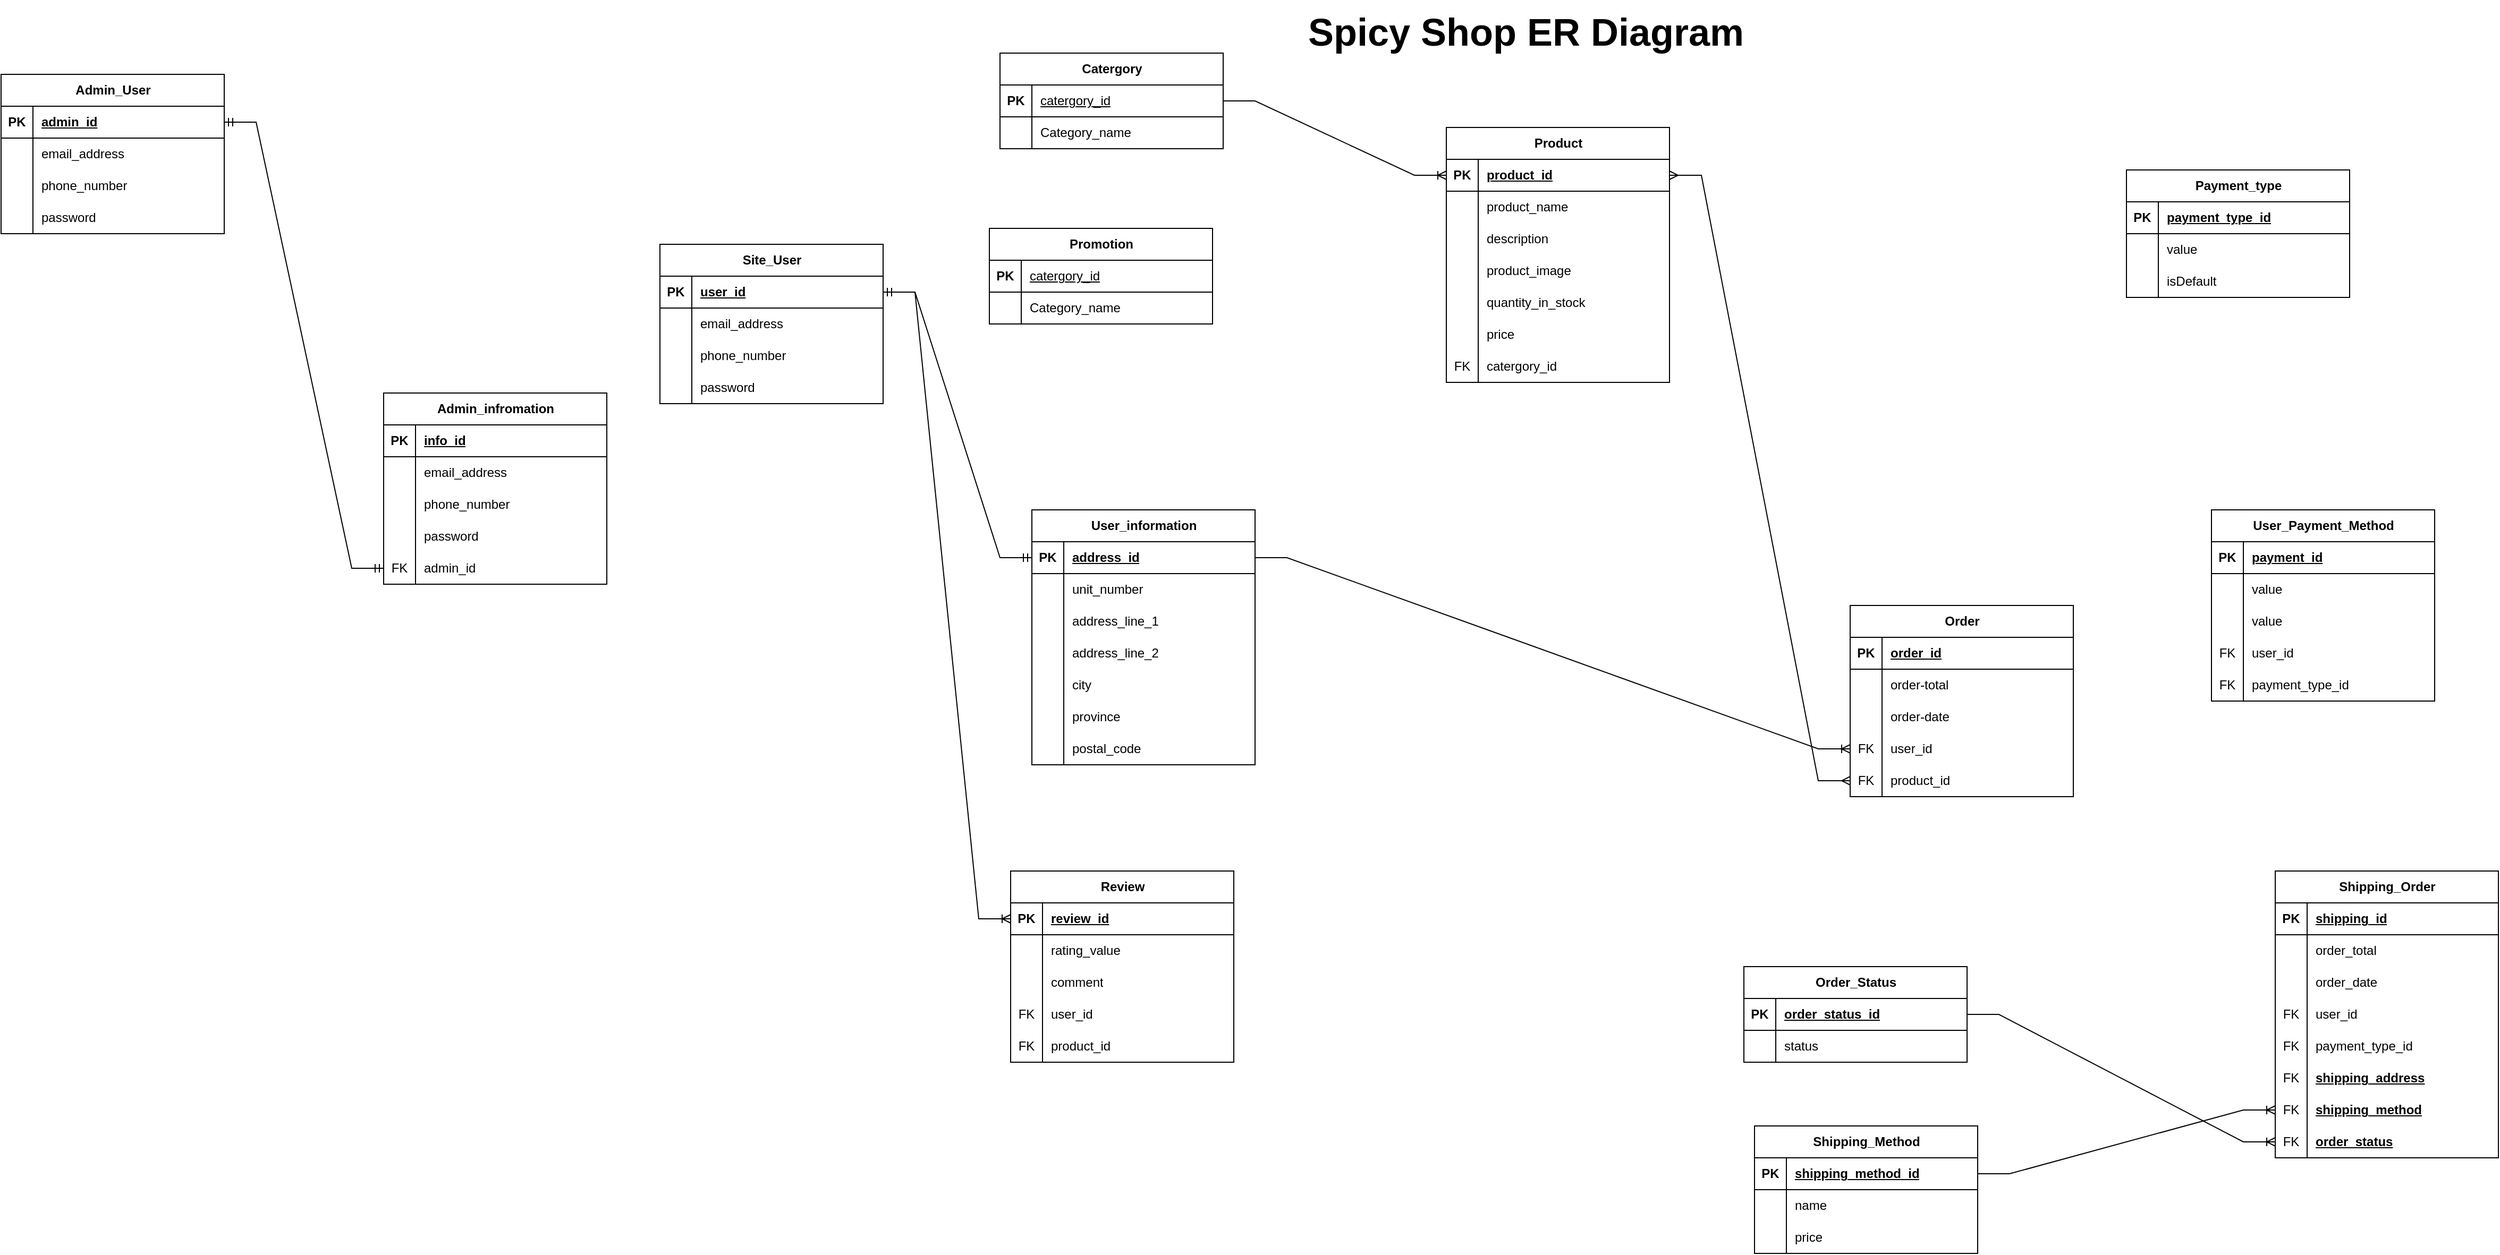 <mxfile version="24.2.5" type="device">
  <diagram name="Page-1" id="p2ML9qgr40ZAOnJkLhlE">
    <mxGraphModel dx="2618" dy="1623" grid="1" gridSize="10" guides="1" tooltips="1" connect="1" arrows="1" fold="1" page="1" pageScale="1" pageWidth="1100" pageHeight="850" background="none" math="0" shadow="0">
      <root>
        <mxCell id="0" />
        <mxCell id="1" parent="0" />
        <mxCell id="xF-gthVFJoHn4Bh3ofgQ-1" value="&lt;font style=&quot;font-size: 36px;&quot;&gt;&lt;b style=&quot;&quot;&gt;Spicy Shop ER Diagram&lt;/b&gt;&lt;/font&gt;" style="text;html=1;align=center;verticalAlign=middle;whiteSpace=wrap;rounded=0;" parent="1" vertex="1">
          <mxGeometry x="440" y="-810" width="430" height="60" as="geometry" />
        </mxCell>
        <mxCell id="xF-gthVFJoHn4Bh3ofgQ-2" value="Catergory" style="shape=table;startSize=30;container=1;collapsible=1;childLayout=tableLayout;fixedRows=1;rowLines=0;fontStyle=1;align=center;resizeLast=1;html=1;" parent="1" vertex="1">
          <mxGeometry x="160" y="-760" width="210" height="90" as="geometry" />
        </mxCell>
        <mxCell id="xF-gthVFJoHn4Bh3ofgQ-3" value="" style="shape=tableRow;horizontal=0;startSize=0;swimlaneHead=0;swimlaneBody=0;fillColor=none;collapsible=0;dropTarget=0;points=[[0,0.5],[1,0.5]];portConstraint=eastwest;top=0;left=0;right=0;bottom=1;" parent="xF-gthVFJoHn4Bh3ofgQ-2" vertex="1">
          <mxGeometry y="30" width="210" height="30" as="geometry" />
        </mxCell>
        <mxCell id="xF-gthVFJoHn4Bh3ofgQ-4" value="PK" style="shape=partialRectangle;connectable=0;fillColor=none;top=0;left=0;bottom=0;right=0;fontStyle=1;overflow=hidden;whiteSpace=wrap;html=1;" parent="xF-gthVFJoHn4Bh3ofgQ-3" vertex="1">
          <mxGeometry width="30" height="30" as="geometry">
            <mxRectangle width="30" height="30" as="alternateBounds" />
          </mxGeometry>
        </mxCell>
        <mxCell id="xF-gthVFJoHn4Bh3ofgQ-5" value="&lt;span style=&quot;font-weight: 400;&quot;&gt;catergory_id&lt;/span&gt;" style="shape=partialRectangle;connectable=0;fillColor=none;top=0;left=0;bottom=0;right=0;align=left;spacingLeft=6;fontStyle=5;overflow=hidden;whiteSpace=wrap;html=1;" parent="xF-gthVFJoHn4Bh3ofgQ-3" vertex="1">
          <mxGeometry x="30" width="180" height="30" as="geometry">
            <mxRectangle width="180" height="30" as="alternateBounds" />
          </mxGeometry>
        </mxCell>
        <mxCell id="xF-gthVFJoHn4Bh3ofgQ-6" value="" style="shape=tableRow;horizontal=0;startSize=0;swimlaneHead=0;swimlaneBody=0;fillColor=none;collapsible=0;dropTarget=0;points=[[0,0.5],[1,0.5]];portConstraint=eastwest;top=0;left=0;right=0;bottom=0;" parent="xF-gthVFJoHn4Bh3ofgQ-2" vertex="1">
          <mxGeometry y="60" width="210" height="30" as="geometry" />
        </mxCell>
        <mxCell id="xF-gthVFJoHn4Bh3ofgQ-7" value="" style="shape=partialRectangle;connectable=0;fillColor=none;top=0;left=0;bottom=0;right=0;editable=1;overflow=hidden;whiteSpace=wrap;html=1;" parent="xF-gthVFJoHn4Bh3ofgQ-6" vertex="1">
          <mxGeometry width="30" height="30" as="geometry">
            <mxRectangle width="30" height="30" as="alternateBounds" />
          </mxGeometry>
        </mxCell>
        <mxCell id="xF-gthVFJoHn4Bh3ofgQ-8" value="Category_name" style="shape=partialRectangle;connectable=0;fillColor=none;top=0;left=0;bottom=0;right=0;align=left;spacingLeft=6;overflow=hidden;whiteSpace=wrap;html=1;" parent="xF-gthVFJoHn4Bh3ofgQ-6" vertex="1">
          <mxGeometry x="30" width="180" height="30" as="geometry">
            <mxRectangle width="180" height="30" as="alternateBounds" />
          </mxGeometry>
        </mxCell>
        <mxCell id="xF-gthVFJoHn4Bh3ofgQ-34" value="Product" style="shape=table;startSize=30;container=1;collapsible=1;childLayout=tableLayout;fixedRows=1;rowLines=0;fontStyle=1;align=center;resizeLast=1;html=1;" parent="1" vertex="1">
          <mxGeometry x="580" y="-690" width="210" height="240" as="geometry" />
        </mxCell>
        <mxCell id="xF-gthVFJoHn4Bh3ofgQ-35" value="" style="shape=tableRow;horizontal=0;startSize=0;swimlaneHead=0;swimlaneBody=0;fillColor=none;collapsible=0;dropTarget=0;points=[[0,0.5],[1,0.5]];portConstraint=eastwest;top=0;left=0;right=0;bottom=1;" parent="xF-gthVFJoHn4Bh3ofgQ-34" vertex="1">
          <mxGeometry y="30" width="210" height="30" as="geometry" />
        </mxCell>
        <mxCell id="xF-gthVFJoHn4Bh3ofgQ-36" value="PK" style="shape=partialRectangle;connectable=0;fillColor=none;top=0;left=0;bottom=0;right=0;fontStyle=1;overflow=hidden;whiteSpace=wrap;html=1;" parent="xF-gthVFJoHn4Bh3ofgQ-35" vertex="1">
          <mxGeometry width="30" height="30" as="geometry">
            <mxRectangle width="30" height="30" as="alternateBounds" />
          </mxGeometry>
        </mxCell>
        <mxCell id="xF-gthVFJoHn4Bh3ofgQ-37" value="product_id" style="shape=partialRectangle;connectable=0;fillColor=none;top=0;left=0;bottom=0;right=0;align=left;spacingLeft=6;fontStyle=5;overflow=hidden;whiteSpace=wrap;html=1;" parent="xF-gthVFJoHn4Bh3ofgQ-35" vertex="1">
          <mxGeometry x="30" width="180" height="30" as="geometry">
            <mxRectangle width="180" height="30" as="alternateBounds" />
          </mxGeometry>
        </mxCell>
        <mxCell id="xF-gthVFJoHn4Bh3ofgQ-38" value="" style="shape=tableRow;horizontal=0;startSize=0;swimlaneHead=0;swimlaneBody=0;fillColor=none;collapsible=0;dropTarget=0;points=[[0,0.5],[1,0.5]];portConstraint=eastwest;top=0;left=0;right=0;bottom=0;" parent="xF-gthVFJoHn4Bh3ofgQ-34" vertex="1">
          <mxGeometry y="60" width="210" height="30" as="geometry" />
        </mxCell>
        <mxCell id="xF-gthVFJoHn4Bh3ofgQ-39" value="" style="shape=partialRectangle;connectable=0;fillColor=none;top=0;left=0;bottom=0;right=0;editable=1;overflow=hidden;whiteSpace=wrap;html=1;" parent="xF-gthVFJoHn4Bh3ofgQ-38" vertex="1">
          <mxGeometry width="30" height="30" as="geometry">
            <mxRectangle width="30" height="30" as="alternateBounds" />
          </mxGeometry>
        </mxCell>
        <mxCell id="xF-gthVFJoHn4Bh3ofgQ-40" value="product_name" style="shape=partialRectangle;connectable=0;fillColor=none;top=0;left=0;bottom=0;right=0;align=left;spacingLeft=6;overflow=hidden;whiteSpace=wrap;html=1;" parent="xF-gthVFJoHn4Bh3ofgQ-38" vertex="1">
          <mxGeometry x="30" width="180" height="30" as="geometry">
            <mxRectangle width="180" height="30" as="alternateBounds" />
          </mxGeometry>
        </mxCell>
        <mxCell id="xF-gthVFJoHn4Bh3ofgQ-41" value="" style="shape=tableRow;horizontal=0;startSize=0;swimlaneHead=0;swimlaneBody=0;fillColor=none;collapsible=0;dropTarget=0;points=[[0,0.5],[1,0.5]];portConstraint=eastwest;top=0;left=0;right=0;bottom=0;" parent="xF-gthVFJoHn4Bh3ofgQ-34" vertex="1">
          <mxGeometry y="90" width="210" height="30" as="geometry" />
        </mxCell>
        <mxCell id="xF-gthVFJoHn4Bh3ofgQ-42" value="" style="shape=partialRectangle;connectable=0;fillColor=none;top=0;left=0;bottom=0;right=0;editable=1;overflow=hidden;whiteSpace=wrap;html=1;" parent="xF-gthVFJoHn4Bh3ofgQ-41" vertex="1">
          <mxGeometry width="30" height="30" as="geometry">
            <mxRectangle width="30" height="30" as="alternateBounds" />
          </mxGeometry>
        </mxCell>
        <mxCell id="xF-gthVFJoHn4Bh3ofgQ-43" value="description" style="shape=partialRectangle;connectable=0;fillColor=none;top=0;left=0;bottom=0;right=0;align=left;spacingLeft=6;overflow=hidden;whiteSpace=wrap;html=1;" parent="xF-gthVFJoHn4Bh3ofgQ-41" vertex="1">
          <mxGeometry x="30" width="180" height="30" as="geometry">
            <mxRectangle width="180" height="30" as="alternateBounds" />
          </mxGeometry>
        </mxCell>
        <mxCell id="xF-gthVFJoHn4Bh3ofgQ-44" value="" style="shape=tableRow;horizontal=0;startSize=0;swimlaneHead=0;swimlaneBody=0;fillColor=none;collapsible=0;dropTarget=0;points=[[0,0.5],[1,0.5]];portConstraint=eastwest;top=0;left=0;right=0;bottom=0;" parent="xF-gthVFJoHn4Bh3ofgQ-34" vertex="1">
          <mxGeometry y="120" width="210" height="30" as="geometry" />
        </mxCell>
        <mxCell id="xF-gthVFJoHn4Bh3ofgQ-45" value="" style="shape=partialRectangle;connectable=0;fillColor=none;top=0;left=0;bottom=0;right=0;editable=1;overflow=hidden;whiteSpace=wrap;html=1;" parent="xF-gthVFJoHn4Bh3ofgQ-44" vertex="1">
          <mxGeometry width="30" height="30" as="geometry">
            <mxRectangle width="30" height="30" as="alternateBounds" />
          </mxGeometry>
        </mxCell>
        <mxCell id="xF-gthVFJoHn4Bh3ofgQ-46" value="product_image" style="shape=partialRectangle;connectable=0;fillColor=none;top=0;left=0;bottom=0;right=0;align=left;spacingLeft=6;overflow=hidden;whiteSpace=wrap;html=1;" parent="xF-gthVFJoHn4Bh3ofgQ-44" vertex="1">
          <mxGeometry x="30" width="180" height="30" as="geometry">
            <mxRectangle width="180" height="30" as="alternateBounds" />
          </mxGeometry>
        </mxCell>
        <mxCell id="xF-gthVFJoHn4Bh3ofgQ-60" value="" style="shape=tableRow;horizontal=0;startSize=0;swimlaneHead=0;swimlaneBody=0;fillColor=none;collapsible=0;dropTarget=0;points=[[0,0.5],[1,0.5]];portConstraint=eastwest;top=0;left=0;right=0;bottom=0;" parent="xF-gthVFJoHn4Bh3ofgQ-34" vertex="1">
          <mxGeometry y="150" width="210" height="30" as="geometry" />
        </mxCell>
        <mxCell id="xF-gthVFJoHn4Bh3ofgQ-61" value="" style="shape=partialRectangle;connectable=0;fillColor=none;top=0;left=0;bottom=0;right=0;editable=1;overflow=hidden;whiteSpace=wrap;html=1;" parent="xF-gthVFJoHn4Bh3ofgQ-60" vertex="1">
          <mxGeometry width="30" height="30" as="geometry">
            <mxRectangle width="30" height="30" as="alternateBounds" />
          </mxGeometry>
        </mxCell>
        <mxCell id="xF-gthVFJoHn4Bh3ofgQ-62" value="quantity_in_stock" style="shape=partialRectangle;connectable=0;fillColor=none;top=0;left=0;bottom=0;right=0;align=left;spacingLeft=6;overflow=hidden;whiteSpace=wrap;html=1;" parent="xF-gthVFJoHn4Bh3ofgQ-60" vertex="1">
          <mxGeometry x="30" width="180" height="30" as="geometry">
            <mxRectangle width="180" height="30" as="alternateBounds" />
          </mxGeometry>
        </mxCell>
        <mxCell id="xF-gthVFJoHn4Bh3ofgQ-63" value="" style="shape=tableRow;horizontal=0;startSize=0;swimlaneHead=0;swimlaneBody=0;fillColor=none;collapsible=0;dropTarget=0;points=[[0,0.5],[1,0.5]];portConstraint=eastwest;top=0;left=0;right=0;bottom=0;" parent="xF-gthVFJoHn4Bh3ofgQ-34" vertex="1">
          <mxGeometry y="180" width="210" height="30" as="geometry" />
        </mxCell>
        <mxCell id="xF-gthVFJoHn4Bh3ofgQ-64" value="" style="shape=partialRectangle;connectable=0;fillColor=none;top=0;left=0;bottom=0;right=0;editable=1;overflow=hidden;whiteSpace=wrap;html=1;" parent="xF-gthVFJoHn4Bh3ofgQ-63" vertex="1">
          <mxGeometry width="30" height="30" as="geometry">
            <mxRectangle width="30" height="30" as="alternateBounds" />
          </mxGeometry>
        </mxCell>
        <mxCell id="xF-gthVFJoHn4Bh3ofgQ-65" value="price" style="shape=partialRectangle;connectable=0;fillColor=none;top=0;left=0;bottom=0;right=0;align=left;spacingLeft=6;overflow=hidden;whiteSpace=wrap;html=1;" parent="xF-gthVFJoHn4Bh3ofgQ-63" vertex="1">
          <mxGeometry x="30" width="180" height="30" as="geometry">
            <mxRectangle width="180" height="30" as="alternateBounds" />
          </mxGeometry>
        </mxCell>
        <mxCell id="xF-gthVFJoHn4Bh3ofgQ-66" value="" style="shape=tableRow;horizontal=0;startSize=0;swimlaneHead=0;swimlaneBody=0;fillColor=none;collapsible=0;dropTarget=0;points=[[0,0.5],[1,0.5]];portConstraint=eastwest;top=0;left=0;right=0;bottom=0;" parent="xF-gthVFJoHn4Bh3ofgQ-34" vertex="1">
          <mxGeometry y="210" width="210" height="30" as="geometry" />
        </mxCell>
        <mxCell id="xF-gthVFJoHn4Bh3ofgQ-67" value="FK" style="shape=partialRectangle;connectable=0;fillColor=none;top=0;left=0;bottom=0;right=0;editable=1;overflow=hidden;whiteSpace=wrap;html=1;" parent="xF-gthVFJoHn4Bh3ofgQ-66" vertex="1">
          <mxGeometry width="30" height="30" as="geometry">
            <mxRectangle width="30" height="30" as="alternateBounds" />
          </mxGeometry>
        </mxCell>
        <mxCell id="xF-gthVFJoHn4Bh3ofgQ-68" value="catergory_id" style="shape=partialRectangle;connectable=0;fillColor=none;top=0;left=0;bottom=0;right=0;align=left;spacingLeft=6;overflow=hidden;whiteSpace=wrap;html=1;" parent="xF-gthVFJoHn4Bh3ofgQ-66" vertex="1">
          <mxGeometry x="30" width="180" height="30" as="geometry">
            <mxRectangle width="180" height="30" as="alternateBounds" />
          </mxGeometry>
        </mxCell>
        <mxCell id="xF-gthVFJoHn4Bh3ofgQ-69" value="" style="edgeStyle=entityRelationEdgeStyle;fontSize=12;html=1;endArrow=ERoneToMany;rounded=0;entryX=0;entryY=0.5;entryDx=0;entryDy=0;exitX=1;exitY=0.5;exitDx=0;exitDy=0;" parent="1" source="xF-gthVFJoHn4Bh3ofgQ-3" target="xF-gthVFJoHn4Bh3ofgQ-35" edge="1">
          <mxGeometry width="100" height="100" relative="1" as="geometry">
            <mxPoint x="310" y="190" as="sourcePoint" />
            <mxPoint x="410" y="90" as="targetPoint" />
          </mxGeometry>
        </mxCell>
        <mxCell id="xF-gthVFJoHn4Bh3ofgQ-70" value="Site_User" style="shape=table;startSize=30;container=1;collapsible=1;childLayout=tableLayout;fixedRows=1;rowLines=0;fontStyle=1;align=center;resizeLast=1;html=1;" parent="1" vertex="1">
          <mxGeometry x="-160" y="-580" width="210" height="150" as="geometry" />
        </mxCell>
        <mxCell id="xF-gthVFJoHn4Bh3ofgQ-71" value="" style="shape=tableRow;horizontal=0;startSize=0;swimlaneHead=0;swimlaneBody=0;fillColor=none;collapsible=0;dropTarget=0;points=[[0,0.5],[1,0.5]];portConstraint=eastwest;top=0;left=0;right=0;bottom=1;" parent="xF-gthVFJoHn4Bh3ofgQ-70" vertex="1">
          <mxGeometry y="30" width="210" height="30" as="geometry" />
        </mxCell>
        <mxCell id="xF-gthVFJoHn4Bh3ofgQ-72" value="PK" style="shape=partialRectangle;connectable=0;fillColor=none;top=0;left=0;bottom=0;right=0;fontStyle=1;overflow=hidden;whiteSpace=wrap;html=1;" parent="xF-gthVFJoHn4Bh3ofgQ-71" vertex="1">
          <mxGeometry width="30" height="30" as="geometry">
            <mxRectangle width="30" height="30" as="alternateBounds" />
          </mxGeometry>
        </mxCell>
        <mxCell id="xF-gthVFJoHn4Bh3ofgQ-73" value="user_id" style="shape=partialRectangle;connectable=0;fillColor=none;top=0;left=0;bottom=0;right=0;align=left;spacingLeft=6;fontStyle=5;overflow=hidden;whiteSpace=wrap;html=1;" parent="xF-gthVFJoHn4Bh3ofgQ-71" vertex="1">
          <mxGeometry x="30" width="180" height="30" as="geometry">
            <mxRectangle width="180" height="30" as="alternateBounds" />
          </mxGeometry>
        </mxCell>
        <mxCell id="xF-gthVFJoHn4Bh3ofgQ-74" value="" style="shape=tableRow;horizontal=0;startSize=0;swimlaneHead=0;swimlaneBody=0;fillColor=none;collapsible=0;dropTarget=0;points=[[0,0.5],[1,0.5]];portConstraint=eastwest;top=0;left=0;right=0;bottom=0;" parent="xF-gthVFJoHn4Bh3ofgQ-70" vertex="1">
          <mxGeometry y="60" width="210" height="30" as="geometry" />
        </mxCell>
        <mxCell id="xF-gthVFJoHn4Bh3ofgQ-75" value="" style="shape=partialRectangle;connectable=0;fillColor=none;top=0;left=0;bottom=0;right=0;editable=1;overflow=hidden;whiteSpace=wrap;html=1;" parent="xF-gthVFJoHn4Bh3ofgQ-74" vertex="1">
          <mxGeometry width="30" height="30" as="geometry">
            <mxRectangle width="30" height="30" as="alternateBounds" />
          </mxGeometry>
        </mxCell>
        <mxCell id="xF-gthVFJoHn4Bh3ofgQ-76" value="email_address" style="shape=partialRectangle;connectable=0;fillColor=none;top=0;left=0;bottom=0;right=0;align=left;spacingLeft=6;overflow=hidden;whiteSpace=wrap;html=1;" parent="xF-gthVFJoHn4Bh3ofgQ-74" vertex="1">
          <mxGeometry x="30" width="180" height="30" as="geometry">
            <mxRectangle width="180" height="30" as="alternateBounds" />
          </mxGeometry>
        </mxCell>
        <mxCell id="xF-gthVFJoHn4Bh3ofgQ-77" value="" style="shape=tableRow;horizontal=0;startSize=0;swimlaneHead=0;swimlaneBody=0;fillColor=none;collapsible=0;dropTarget=0;points=[[0,0.5],[1,0.5]];portConstraint=eastwest;top=0;left=0;right=0;bottom=0;" parent="xF-gthVFJoHn4Bh3ofgQ-70" vertex="1">
          <mxGeometry y="90" width="210" height="30" as="geometry" />
        </mxCell>
        <mxCell id="xF-gthVFJoHn4Bh3ofgQ-78" value="" style="shape=partialRectangle;connectable=0;fillColor=none;top=0;left=0;bottom=0;right=0;editable=1;overflow=hidden;whiteSpace=wrap;html=1;" parent="xF-gthVFJoHn4Bh3ofgQ-77" vertex="1">
          <mxGeometry width="30" height="30" as="geometry">
            <mxRectangle width="30" height="30" as="alternateBounds" />
          </mxGeometry>
        </mxCell>
        <mxCell id="xF-gthVFJoHn4Bh3ofgQ-79" value="phone_number" style="shape=partialRectangle;connectable=0;fillColor=none;top=0;left=0;bottom=0;right=0;align=left;spacingLeft=6;overflow=hidden;whiteSpace=wrap;html=1;" parent="xF-gthVFJoHn4Bh3ofgQ-77" vertex="1">
          <mxGeometry x="30" width="180" height="30" as="geometry">
            <mxRectangle width="180" height="30" as="alternateBounds" />
          </mxGeometry>
        </mxCell>
        <mxCell id="xF-gthVFJoHn4Bh3ofgQ-80" value="" style="shape=tableRow;horizontal=0;startSize=0;swimlaneHead=0;swimlaneBody=0;fillColor=none;collapsible=0;dropTarget=0;points=[[0,0.5],[1,0.5]];portConstraint=eastwest;top=0;left=0;right=0;bottom=0;" parent="xF-gthVFJoHn4Bh3ofgQ-70" vertex="1">
          <mxGeometry y="120" width="210" height="30" as="geometry" />
        </mxCell>
        <mxCell id="xF-gthVFJoHn4Bh3ofgQ-81" value="" style="shape=partialRectangle;connectable=0;fillColor=none;top=0;left=0;bottom=0;right=0;editable=1;overflow=hidden;whiteSpace=wrap;html=1;" parent="xF-gthVFJoHn4Bh3ofgQ-80" vertex="1">
          <mxGeometry width="30" height="30" as="geometry">
            <mxRectangle width="30" height="30" as="alternateBounds" />
          </mxGeometry>
        </mxCell>
        <mxCell id="xF-gthVFJoHn4Bh3ofgQ-82" value="password" style="shape=partialRectangle;connectable=0;fillColor=none;top=0;left=0;bottom=0;right=0;align=left;spacingLeft=6;overflow=hidden;whiteSpace=wrap;html=1;" parent="xF-gthVFJoHn4Bh3ofgQ-80" vertex="1">
          <mxGeometry x="30" width="180" height="30" as="geometry">
            <mxRectangle width="180" height="30" as="alternateBounds" />
          </mxGeometry>
        </mxCell>
        <mxCell id="xF-gthVFJoHn4Bh3ofgQ-92" value="User_information" style="shape=table;startSize=30;container=1;collapsible=1;childLayout=tableLayout;fixedRows=1;rowLines=0;fontStyle=1;align=center;resizeLast=1;html=1;" parent="1" vertex="1">
          <mxGeometry x="190" y="-330" width="210" height="240" as="geometry" />
        </mxCell>
        <mxCell id="xF-gthVFJoHn4Bh3ofgQ-93" value="" style="shape=tableRow;horizontal=0;startSize=0;swimlaneHead=0;swimlaneBody=0;fillColor=none;collapsible=0;dropTarget=0;points=[[0,0.5],[1,0.5]];portConstraint=eastwest;top=0;left=0;right=0;bottom=1;" parent="xF-gthVFJoHn4Bh3ofgQ-92" vertex="1">
          <mxGeometry y="30" width="210" height="30" as="geometry" />
        </mxCell>
        <mxCell id="xF-gthVFJoHn4Bh3ofgQ-94" value="PK" style="shape=partialRectangle;connectable=0;fillColor=none;top=0;left=0;bottom=0;right=0;fontStyle=1;overflow=hidden;whiteSpace=wrap;html=1;" parent="xF-gthVFJoHn4Bh3ofgQ-93" vertex="1">
          <mxGeometry width="30" height="30" as="geometry">
            <mxRectangle width="30" height="30" as="alternateBounds" />
          </mxGeometry>
        </mxCell>
        <mxCell id="xF-gthVFJoHn4Bh3ofgQ-95" value="address_id" style="shape=partialRectangle;connectable=0;fillColor=none;top=0;left=0;bottom=0;right=0;align=left;spacingLeft=6;fontStyle=5;overflow=hidden;whiteSpace=wrap;html=1;" parent="xF-gthVFJoHn4Bh3ofgQ-93" vertex="1">
          <mxGeometry x="30" width="180" height="30" as="geometry">
            <mxRectangle width="180" height="30" as="alternateBounds" />
          </mxGeometry>
        </mxCell>
        <mxCell id="xF-gthVFJoHn4Bh3ofgQ-96" value="" style="shape=tableRow;horizontal=0;startSize=0;swimlaneHead=0;swimlaneBody=0;fillColor=none;collapsible=0;dropTarget=0;points=[[0,0.5],[1,0.5]];portConstraint=eastwest;top=0;left=0;right=0;bottom=0;" parent="xF-gthVFJoHn4Bh3ofgQ-92" vertex="1">
          <mxGeometry y="60" width="210" height="30" as="geometry" />
        </mxCell>
        <mxCell id="xF-gthVFJoHn4Bh3ofgQ-97" value="" style="shape=partialRectangle;connectable=0;fillColor=none;top=0;left=0;bottom=0;right=0;editable=1;overflow=hidden;whiteSpace=wrap;html=1;" parent="xF-gthVFJoHn4Bh3ofgQ-96" vertex="1">
          <mxGeometry width="30" height="30" as="geometry">
            <mxRectangle width="30" height="30" as="alternateBounds" />
          </mxGeometry>
        </mxCell>
        <mxCell id="xF-gthVFJoHn4Bh3ofgQ-98" value="unit_number" style="shape=partialRectangle;connectable=0;fillColor=none;top=0;left=0;bottom=0;right=0;align=left;spacingLeft=6;overflow=hidden;whiteSpace=wrap;html=1;" parent="xF-gthVFJoHn4Bh3ofgQ-96" vertex="1">
          <mxGeometry x="30" width="180" height="30" as="geometry">
            <mxRectangle width="180" height="30" as="alternateBounds" />
          </mxGeometry>
        </mxCell>
        <mxCell id="xF-gthVFJoHn4Bh3ofgQ-99" value="" style="shape=tableRow;horizontal=0;startSize=0;swimlaneHead=0;swimlaneBody=0;fillColor=none;collapsible=0;dropTarget=0;points=[[0,0.5],[1,0.5]];portConstraint=eastwest;top=0;left=0;right=0;bottom=0;" parent="xF-gthVFJoHn4Bh3ofgQ-92" vertex="1">
          <mxGeometry y="90" width="210" height="30" as="geometry" />
        </mxCell>
        <mxCell id="xF-gthVFJoHn4Bh3ofgQ-100" value="" style="shape=partialRectangle;connectable=0;fillColor=none;top=0;left=0;bottom=0;right=0;editable=1;overflow=hidden;whiteSpace=wrap;html=1;" parent="xF-gthVFJoHn4Bh3ofgQ-99" vertex="1">
          <mxGeometry width="30" height="30" as="geometry">
            <mxRectangle width="30" height="30" as="alternateBounds" />
          </mxGeometry>
        </mxCell>
        <mxCell id="xF-gthVFJoHn4Bh3ofgQ-101" value="address_line_1" style="shape=partialRectangle;connectable=0;fillColor=none;top=0;left=0;bottom=0;right=0;align=left;spacingLeft=6;overflow=hidden;whiteSpace=wrap;html=1;" parent="xF-gthVFJoHn4Bh3ofgQ-99" vertex="1">
          <mxGeometry x="30" width="180" height="30" as="geometry">
            <mxRectangle width="180" height="30" as="alternateBounds" />
          </mxGeometry>
        </mxCell>
        <mxCell id="xF-gthVFJoHn4Bh3ofgQ-102" value="" style="shape=tableRow;horizontal=0;startSize=0;swimlaneHead=0;swimlaneBody=0;fillColor=none;collapsible=0;dropTarget=0;points=[[0,0.5],[1,0.5]];portConstraint=eastwest;top=0;left=0;right=0;bottom=0;" parent="xF-gthVFJoHn4Bh3ofgQ-92" vertex="1">
          <mxGeometry y="120" width="210" height="30" as="geometry" />
        </mxCell>
        <mxCell id="xF-gthVFJoHn4Bh3ofgQ-103" value="" style="shape=partialRectangle;connectable=0;fillColor=none;top=0;left=0;bottom=0;right=0;editable=1;overflow=hidden;whiteSpace=wrap;html=1;" parent="xF-gthVFJoHn4Bh3ofgQ-102" vertex="1">
          <mxGeometry width="30" height="30" as="geometry">
            <mxRectangle width="30" height="30" as="alternateBounds" />
          </mxGeometry>
        </mxCell>
        <mxCell id="xF-gthVFJoHn4Bh3ofgQ-104" value="address_line_2" style="shape=partialRectangle;connectable=0;fillColor=none;top=0;left=0;bottom=0;right=0;align=left;spacingLeft=6;overflow=hidden;whiteSpace=wrap;html=1;" parent="xF-gthVFJoHn4Bh3ofgQ-102" vertex="1">
          <mxGeometry x="30" width="180" height="30" as="geometry">
            <mxRectangle width="180" height="30" as="alternateBounds" />
          </mxGeometry>
        </mxCell>
        <mxCell id="4a9OiRHDsun6nWsUzm1h-16" value="" style="shape=tableRow;horizontal=0;startSize=0;swimlaneHead=0;swimlaneBody=0;fillColor=none;collapsible=0;dropTarget=0;points=[[0,0.5],[1,0.5]];portConstraint=eastwest;top=0;left=0;right=0;bottom=0;" vertex="1" parent="xF-gthVFJoHn4Bh3ofgQ-92">
          <mxGeometry y="150" width="210" height="30" as="geometry" />
        </mxCell>
        <mxCell id="4a9OiRHDsun6nWsUzm1h-17" value="" style="shape=partialRectangle;connectable=0;fillColor=none;top=0;left=0;bottom=0;right=0;editable=1;overflow=hidden;whiteSpace=wrap;html=1;" vertex="1" parent="4a9OiRHDsun6nWsUzm1h-16">
          <mxGeometry width="30" height="30" as="geometry">
            <mxRectangle width="30" height="30" as="alternateBounds" />
          </mxGeometry>
        </mxCell>
        <mxCell id="4a9OiRHDsun6nWsUzm1h-18" value="city" style="shape=partialRectangle;connectable=0;fillColor=none;top=0;left=0;bottom=0;right=0;align=left;spacingLeft=6;overflow=hidden;whiteSpace=wrap;html=1;" vertex="1" parent="4a9OiRHDsun6nWsUzm1h-16">
          <mxGeometry x="30" width="180" height="30" as="geometry">
            <mxRectangle width="180" height="30" as="alternateBounds" />
          </mxGeometry>
        </mxCell>
        <mxCell id="4a9OiRHDsun6nWsUzm1h-19" value="" style="shape=tableRow;horizontal=0;startSize=0;swimlaneHead=0;swimlaneBody=0;fillColor=none;collapsible=0;dropTarget=0;points=[[0,0.5],[1,0.5]];portConstraint=eastwest;top=0;left=0;right=0;bottom=0;" vertex="1" parent="xF-gthVFJoHn4Bh3ofgQ-92">
          <mxGeometry y="180" width="210" height="30" as="geometry" />
        </mxCell>
        <mxCell id="4a9OiRHDsun6nWsUzm1h-20" value="" style="shape=partialRectangle;connectable=0;fillColor=none;top=0;left=0;bottom=0;right=0;editable=1;overflow=hidden;whiteSpace=wrap;html=1;" vertex="1" parent="4a9OiRHDsun6nWsUzm1h-19">
          <mxGeometry width="30" height="30" as="geometry">
            <mxRectangle width="30" height="30" as="alternateBounds" />
          </mxGeometry>
        </mxCell>
        <mxCell id="4a9OiRHDsun6nWsUzm1h-21" value="province" style="shape=partialRectangle;connectable=0;fillColor=none;top=0;left=0;bottom=0;right=0;align=left;spacingLeft=6;overflow=hidden;whiteSpace=wrap;html=1;" vertex="1" parent="4a9OiRHDsun6nWsUzm1h-19">
          <mxGeometry x="30" width="180" height="30" as="geometry">
            <mxRectangle width="180" height="30" as="alternateBounds" />
          </mxGeometry>
        </mxCell>
        <mxCell id="4a9OiRHDsun6nWsUzm1h-22" value="" style="shape=tableRow;horizontal=0;startSize=0;swimlaneHead=0;swimlaneBody=0;fillColor=none;collapsible=0;dropTarget=0;points=[[0,0.5],[1,0.5]];portConstraint=eastwest;top=0;left=0;right=0;bottom=0;" vertex="1" parent="xF-gthVFJoHn4Bh3ofgQ-92">
          <mxGeometry y="210" width="210" height="30" as="geometry" />
        </mxCell>
        <mxCell id="4a9OiRHDsun6nWsUzm1h-23" value="" style="shape=partialRectangle;connectable=0;fillColor=none;top=0;left=0;bottom=0;right=0;editable=1;overflow=hidden;whiteSpace=wrap;html=1;" vertex="1" parent="4a9OiRHDsun6nWsUzm1h-22">
          <mxGeometry width="30" height="30" as="geometry">
            <mxRectangle width="30" height="30" as="alternateBounds" />
          </mxGeometry>
        </mxCell>
        <mxCell id="4a9OiRHDsun6nWsUzm1h-24" value="postal_code" style="shape=partialRectangle;connectable=0;fillColor=none;top=0;left=0;bottom=0;right=0;align=left;spacingLeft=6;overflow=hidden;whiteSpace=wrap;html=1;" vertex="1" parent="4a9OiRHDsun6nWsUzm1h-22">
          <mxGeometry x="30" width="180" height="30" as="geometry">
            <mxRectangle width="180" height="30" as="alternateBounds" />
          </mxGeometry>
        </mxCell>
        <mxCell id="xF-gthVFJoHn4Bh3ofgQ-105" value="Review" style="shape=table;startSize=30;container=1;collapsible=1;childLayout=tableLayout;fixedRows=1;rowLines=0;fontStyle=1;align=center;resizeLast=1;html=1;" parent="1" vertex="1">
          <mxGeometry x="170" y="10" width="210" height="180" as="geometry" />
        </mxCell>
        <mxCell id="xF-gthVFJoHn4Bh3ofgQ-106" value="" style="shape=tableRow;horizontal=0;startSize=0;swimlaneHead=0;swimlaneBody=0;fillColor=none;collapsible=0;dropTarget=0;points=[[0,0.5],[1,0.5]];portConstraint=eastwest;top=0;left=0;right=0;bottom=1;" parent="xF-gthVFJoHn4Bh3ofgQ-105" vertex="1">
          <mxGeometry y="30" width="210" height="30" as="geometry" />
        </mxCell>
        <mxCell id="xF-gthVFJoHn4Bh3ofgQ-107" value="PK" style="shape=partialRectangle;connectable=0;fillColor=none;top=0;left=0;bottom=0;right=0;fontStyle=1;overflow=hidden;whiteSpace=wrap;html=1;" parent="xF-gthVFJoHn4Bh3ofgQ-106" vertex="1">
          <mxGeometry width="30" height="30" as="geometry">
            <mxRectangle width="30" height="30" as="alternateBounds" />
          </mxGeometry>
        </mxCell>
        <mxCell id="xF-gthVFJoHn4Bh3ofgQ-108" value="review_id" style="shape=partialRectangle;connectable=0;fillColor=none;top=0;left=0;bottom=0;right=0;align=left;spacingLeft=6;fontStyle=5;overflow=hidden;whiteSpace=wrap;html=1;" parent="xF-gthVFJoHn4Bh3ofgQ-106" vertex="1">
          <mxGeometry x="30" width="180" height="30" as="geometry">
            <mxRectangle width="180" height="30" as="alternateBounds" />
          </mxGeometry>
        </mxCell>
        <mxCell id="xF-gthVFJoHn4Bh3ofgQ-109" value="" style="shape=tableRow;horizontal=0;startSize=0;swimlaneHead=0;swimlaneBody=0;fillColor=none;collapsible=0;dropTarget=0;points=[[0,0.5],[1,0.5]];portConstraint=eastwest;top=0;left=0;right=0;bottom=0;" parent="xF-gthVFJoHn4Bh3ofgQ-105" vertex="1">
          <mxGeometry y="60" width="210" height="30" as="geometry" />
        </mxCell>
        <mxCell id="xF-gthVFJoHn4Bh3ofgQ-110" value="" style="shape=partialRectangle;connectable=0;fillColor=none;top=0;left=0;bottom=0;right=0;editable=1;overflow=hidden;whiteSpace=wrap;html=1;" parent="xF-gthVFJoHn4Bh3ofgQ-109" vertex="1">
          <mxGeometry width="30" height="30" as="geometry">
            <mxRectangle width="30" height="30" as="alternateBounds" />
          </mxGeometry>
        </mxCell>
        <mxCell id="xF-gthVFJoHn4Bh3ofgQ-111" value="rating_value" style="shape=partialRectangle;connectable=0;fillColor=none;top=0;left=0;bottom=0;right=0;align=left;spacingLeft=6;overflow=hidden;whiteSpace=wrap;html=1;" parent="xF-gthVFJoHn4Bh3ofgQ-109" vertex="1">
          <mxGeometry x="30" width="180" height="30" as="geometry">
            <mxRectangle width="180" height="30" as="alternateBounds" />
          </mxGeometry>
        </mxCell>
        <mxCell id="xF-gthVFJoHn4Bh3ofgQ-112" value="" style="shape=tableRow;horizontal=0;startSize=0;swimlaneHead=0;swimlaneBody=0;fillColor=none;collapsible=0;dropTarget=0;points=[[0,0.5],[1,0.5]];portConstraint=eastwest;top=0;left=0;right=0;bottom=0;" parent="xF-gthVFJoHn4Bh3ofgQ-105" vertex="1">
          <mxGeometry y="90" width="210" height="30" as="geometry" />
        </mxCell>
        <mxCell id="xF-gthVFJoHn4Bh3ofgQ-113" value="" style="shape=partialRectangle;connectable=0;fillColor=none;top=0;left=0;bottom=0;right=0;editable=1;overflow=hidden;whiteSpace=wrap;html=1;" parent="xF-gthVFJoHn4Bh3ofgQ-112" vertex="1">
          <mxGeometry width="30" height="30" as="geometry">
            <mxRectangle width="30" height="30" as="alternateBounds" />
          </mxGeometry>
        </mxCell>
        <mxCell id="xF-gthVFJoHn4Bh3ofgQ-114" value="comment" style="shape=partialRectangle;connectable=0;fillColor=none;top=0;left=0;bottom=0;right=0;align=left;spacingLeft=6;overflow=hidden;whiteSpace=wrap;html=1;" parent="xF-gthVFJoHn4Bh3ofgQ-112" vertex="1">
          <mxGeometry x="30" width="180" height="30" as="geometry">
            <mxRectangle width="180" height="30" as="alternateBounds" />
          </mxGeometry>
        </mxCell>
        <mxCell id="xF-gthVFJoHn4Bh3ofgQ-115" value="" style="shape=tableRow;horizontal=0;startSize=0;swimlaneHead=0;swimlaneBody=0;fillColor=none;collapsible=0;dropTarget=0;points=[[0,0.5],[1,0.5]];portConstraint=eastwest;top=0;left=0;right=0;bottom=0;" parent="xF-gthVFJoHn4Bh3ofgQ-105" vertex="1">
          <mxGeometry y="120" width="210" height="30" as="geometry" />
        </mxCell>
        <mxCell id="xF-gthVFJoHn4Bh3ofgQ-116" value="FK" style="shape=partialRectangle;connectable=0;fillColor=none;top=0;left=0;bottom=0;right=0;editable=1;overflow=hidden;whiteSpace=wrap;html=1;" parent="xF-gthVFJoHn4Bh3ofgQ-115" vertex="1">
          <mxGeometry width="30" height="30" as="geometry">
            <mxRectangle width="30" height="30" as="alternateBounds" />
          </mxGeometry>
        </mxCell>
        <mxCell id="xF-gthVFJoHn4Bh3ofgQ-117" value="user_id" style="shape=partialRectangle;connectable=0;fillColor=none;top=0;left=0;bottom=0;right=0;align=left;spacingLeft=6;overflow=hidden;whiteSpace=wrap;html=1;" parent="xF-gthVFJoHn4Bh3ofgQ-115" vertex="1">
          <mxGeometry x="30" width="180" height="30" as="geometry">
            <mxRectangle width="180" height="30" as="alternateBounds" />
          </mxGeometry>
        </mxCell>
        <mxCell id="xF-gthVFJoHn4Bh3ofgQ-118" value="" style="shape=tableRow;horizontal=0;startSize=0;swimlaneHead=0;swimlaneBody=0;fillColor=none;collapsible=0;dropTarget=0;points=[[0,0.5],[1,0.5]];portConstraint=eastwest;top=0;left=0;right=0;bottom=0;" parent="xF-gthVFJoHn4Bh3ofgQ-105" vertex="1">
          <mxGeometry y="150" width="210" height="30" as="geometry" />
        </mxCell>
        <mxCell id="xF-gthVFJoHn4Bh3ofgQ-119" value="FK" style="shape=partialRectangle;connectable=0;fillColor=none;top=0;left=0;bottom=0;right=0;editable=1;overflow=hidden;whiteSpace=wrap;html=1;" parent="xF-gthVFJoHn4Bh3ofgQ-118" vertex="1">
          <mxGeometry width="30" height="30" as="geometry">
            <mxRectangle width="30" height="30" as="alternateBounds" />
          </mxGeometry>
        </mxCell>
        <mxCell id="xF-gthVFJoHn4Bh3ofgQ-120" value="product_id" style="shape=partialRectangle;connectable=0;fillColor=none;top=0;left=0;bottom=0;right=0;align=left;spacingLeft=6;overflow=hidden;whiteSpace=wrap;html=1;" parent="xF-gthVFJoHn4Bh3ofgQ-118" vertex="1">
          <mxGeometry x="30" width="180" height="30" as="geometry">
            <mxRectangle width="180" height="30" as="alternateBounds" />
          </mxGeometry>
        </mxCell>
        <mxCell id="xF-gthVFJoHn4Bh3ofgQ-137" value="Order" style="shape=table;startSize=30;container=1;collapsible=1;childLayout=tableLayout;fixedRows=1;rowLines=0;fontStyle=1;align=center;resizeLast=1;html=1;" parent="1" vertex="1">
          <mxGeometry x="960" y="-240" width="210" height="180" as="geometry">
            <mxRectangle x="270" y="880" width="70" height="30" as="alternateBounds" />
          </mxGeometry>
        </mxCell>
        <mxCell id="xF-gthVFJoHn4Bh3ofgQ-138" value="" style="shape=tableRow;horizontal=0;startSize=0;swimlaneHead=0;swimlaneBody=0;fillColor=none;collapsible=0;dropTarget=0;points=[[0,0.5],[1,0.5]];portConstraint=eastwest;top=0;left=0;right=0;bottom=1;" parent="xF-gthVFJoHn4Bh3ofgQ-137" vertex="1">
          <mxGeometry y="30" width="210" height="30" as="geometry" />
        </mxCell>
        <mxCell id="xF-gthVFJoHn4Bh3ofgQ-139" value="PK" style="shape=partialRectangle;connectable=0;fillColor=none;top=0;left=0;bottom=0;right=0;fontStyle=1;overflow=hidden;whiteSpace=wrap;html=1;" parent="xF-gthVFJoHn4Bh3ofgQ-138" vertex="1">
          <mxGeometry width="30" height="30" as="geometry">
            <mxRectangle width="30" height="30" as="alternateBounds" />
          </mxGeometry>
        </mxCell>
        <mxCell id="xF-gthVFJoHn4Bh3ofgQ-140" value="order_id" style="shape=partialRectangle;connectable=0;fillColor=none;top=0;left=0;bottom=0;right=0;align=left;spacingLeft=6;fontStyle=5;overflow=hidden;whiteSpace=wrap;html=1;" parent="xF-gthVFJoHn4Bh3ofgQ-138" vertex="1">
          <mxGeometry x="30" width="180" height="30" as="geometry">
            <mxRectangle width="180" height="30" as="alternateBounds" />
          </mxGeometry>
        </mxCell>
        <mxCell id="xF-gthVFJoHn4Bh3ofgQ-141" value="" style="shape=tableRow;horizontal=0;startSize=0;swimlaneHead=0;swimlaneBody=0;fillColor=none;collapsible=0;dropTarget=0;points=[[0,0.5],[1,0.5]];portConstraint=eastwest;top=0;left=0;right=0;bottom=0;" parent="xF-gthVFJoHn4Bh3ofgQ-137" vertex="1">
          <mxGeometry y="60" width="210" height="30" as="geometry" />
        </mxCell>
        <mxCell id="xF-gthVFJoHn4Bh3ofgQ-142" value="" style="shape=partialRectangle;connectable=0;fillColor=none;top=0;left=0;bottom=0;right=0;editable=1;overflow=hidden;whiteSpace=wrap;html=1;" parent="xF-gthVFJoHn4Bh3ofgQ-141" vertex="1">
          <mxGeometry width="30" height="30" as="geometry">
            <mxRectangle width="30" height="30" as="alternateBounds" />
          </mxGeometry>
        </mxCell>
        <mxCell id="xF-gthVFJoHn4Bh3ofgQ-143" value="order-total" style="shape=partialRectangle;connectable=0;fillColor=none;top=0;left=0;bottom=0;right=0;align=left;spacingLeft=6;overflow=hidden;whiteSpace=wrap;html=1;" parent="xF-gthVFJoHn4Bh3ofgQ-141" vertex="1">
          <mxGeometry x="30" width="180" height="30" as="geometry">
            <mxRectangle width="180" height="30" as="alternateBounds" />
          </mxGeometry>
        </mxCell>
        <mxCell id="xF-gthVFJoHn4Bh3ofgQ-144" value="" style="shape=tableRow;horizontal=0;startSize=0;swimlaneHead=0;swimlaneBody=0;fillColor=none;collapsible=0;dropTarget=0;points=[[0,0.5],[1,0.5]];portConstraint=eastwest;top=0;left=0;right=0;bottom=0;" parent="xF-gthVFJoHn4Bh3ofgQ-137" vertex="1">
          <mxGeometry y="90" width="210" height="30" as="geometry" />
        </mxCell>
        <mxCell id="xF-gthVFJoHn4Bh3ofgQ-145" value="" style="shape=partialRectangle;connectable=0;fillColor=none;top=0;left=0;bottom=0;right=0;editable=1;overflow=hidden;whiteSpace=wrap;html=1;" parent="xF-gthVFJoHn4Bh3ofgQ-144" vertex="1">
          <mxGeometry width="30" height="30" as="geometry">
            <mxRectangle width="30" height="30" as="alternateBounds" />
          </mxGeometry>
        </mxCell>
        <mxCell id="xF-gthVFJoHn4Bh3ofgQ-146" value="order-date" style="shape=partialRectangle;connectable=0;fillColor=none;top=0;left=0;bottom=0;right=0;align=left;spacingLeft=6;overflow=hidden;whiteSpace=wrap;html=1;" parent="xF-gthVFJoHn4Bh3ofgQ-144" vertex="1">
          <mxGeometry x="30" width="180" height="30" as="geometry">
            <mxRectangle width="180" height="30" as="alternateBounds" />
          </mxGeometry>
        </mxCell>
        <mxCell id="xF-gthVFJoHn4Bh3ofgQ-147" value="" style="shape=tableRow;horizontal=0;startSize=0;swimlaneHead=0;swimlaneBody=0;fillColor=none;collapsible=0;dropTarget=0;points=[[0,0.5],[1,0.5]];portConstraint=eastwest;top=0;left=0;right=0;bottom=0;" parent="xF-gthVFJoHn4Bh3ofgQ-137" vertex="1">
          <mxGeometry y="120" width="210" height="30" as="geometry" />
        </mxCell>
        <mxCell id="xF-gthVFJoHn4Bh3ofgQ-148" value="FK" style="shape=partialRectangle;connectable=0;fillColor=none;top=0;left=0;bottom=0;right=0;editable=1;overflow=hidden;whiteSpace=wrap;html=1;" parent="xF-gthVFJoHn4Bh3ofgQ-147" vertex="1">
          <mxGeometry width="30" height="30" as="geometry">
            <mxRectangle width="30" height="30" as="alternateBounds" />
          </mxGeometry>
        </mxCell>
        <mxCell id="xF-gthVFJoHn4Bh3ofgQ-149" value="user_id" style="shape=partialRectangle;connectable=0;fillColor=none;top=0;left=0;bottom=0;right=0;align=left;spacingLeft=6;overflow=hidden;whiteSpace=wrap;html=1;" parent="xF-gthVFJoHn4Bh3ofgQ-147" vertex="1">
          <mxGeometry x="30" width="180" height="30" as="geometry">
            <mxRectangle width="180" height="30" as="alternateBounds" />
          </mxGeometry>
        </mxCell>
        <mxCell id="xF-gthVFJoHn4Bh3ofgQ-150" value="" style="shape=tableRow;horizontal=0;startSize=0;swimlaneHead=0;swimlaneBody=0;fillColor=none;collapsible=0;dropTarget=0;points=[[0,0.5],[1,0.5]];portConstraint=eastwest;top=0;left=0;right=0;bottom=0;" parent="xF-gthVFJoHn4Bh3ofgQ-137" vertex="1">
          <mxGeometry y="150" width="210" height="30" as="geometry" />
        </mxCell>
        <mxCell id="xF-gthVFJoHn4Bh3ofgQ-151" value="FK" style="shape=partialRectangle;connectable=0;fillColor=none;top=0;left=0;bottom=0;right=0;editable=1;overflow=hidden;whiteSpace=wrap;html=1;" parent="xF-gthVFJoHn4Bh3ofgQ-150" vertex="1">
          <mxGeometry width="30" height="30" as="geometry">
            <mxRectangle width="30" height="30" as="alternateBounds" />
          </mxGeometry>
        </mxCell>
        <mxCell id="xF-gthVFJoHn4Bh3ofgQ-152" value="product_id" style="shape=partialRectangle;connectable=0;fillColor=none;top=0;left=0;bottom=0;right=0;align=left;spacingLeft=6;overflow=hidden;whiteSpace=wrap;html=1;" parent="xF-gthVFJoHn4Bh3ofgQ-150" vertex="1">
          <mxGeometry x="30" width="180" height="30" as="geometry">
            <mxRectangle width="180" height="30" as="alternateBounds" />
          </mxGeometry>
        </mxCell>
        <mxCell id="xF-gthVFJoHn4Bh3ofgQ-154" value="" style="edgeStyle=entityRelationEdgeStyle;fontSize=12;html=1;endArrow=ERmandOne;startArrow=ERmandOne;rounded=0;exitX=1;exitY=0.5;exitDx=0;exitDy=0;entryX=0;entryY=0.5;entryDx=0;entryDy=0;" parent="1" source="xF-gthVFJoHn4Bh3ofgQ-71" target="xF-gthVFJoHn4Bh3ofgQ-93" edge="1">
          <mxGeometry width="100" height="100" relative="1" as="geometry">
            <mxPoint x="40" y="-450" as="sourcePoint" />
            <mxPoint x="140" y="-550" as="targetPoint" />
          </mxGeometry>
        </mxCell>
        <mxCell id="4a9OiRHDsun6nWsUzm1h-1" value="" style="edgeStyle=entityRelationEdgeStyle;fontSize=12;html=1;endArrow=ERoneToMany;rounded=0;entryX=0;entryY=0.5;entryDx=0;entryDy=0;exitX=1;exitY=0.5;exitDx=0;exitDy=0;" edge="1" parent="1" source="xF-gthVFJoHn4Bh3ofgQ-71" target="xF-gthVFJoHn4Bh3ofgQ-106">
          <mxGeometry width="100" height="100" relative="1" as="geometry">
            <mxPoint x="-170" y="-460" as="sourcePoint" />
            <mxPoint x="-170" y="-85" as="targetPoint" />
            <Array as="points">
              <mxPoint x="-180" y="-240" />
            </Array>
          </mxGeometry>
        </mxCell>
        <mxCell id="4a9OiRHDsun6nWsUzm1h-2" value="" style="edgeStyle=entityRelationEdgeStyle;fontSize=12;html=1;endArrow=ERoneToMany;rounded=0;entryX=0;entryY=0.5;entryDx=0;entryDy=0;exitX=1;exitY=0.5;exitDx=0;exitDy=0;" edge="1" parent="1" source="xF-gthVFJoHn4Bh3ofgQ-93" target="xF-gthVFJoHn4Bh3ofgQ-147">
          <mxGeometry width="100" height="100" relative="1" as="geometry">
            <mxPoint x="770" y="-250" as="sourcePoint" />
            <mxPoint x="430" y="-140" as="targetPoint" />
          </mxGeometry>
        </mxCell>
        <mxCell id="4a9OiRHDsun6nWsUzm1h-25" value="Payment_type" style="shape=table;startSize=30;container=1;collapsible=1;childLayout=tableLayout;fixedRows=1;rowLines=0;fontStyle=1;align=center;resizeLast=1;html=1;" vertex="1" parent="1">
          <mxGeometry x="1220" y="-650" width="210" height="120" as="geometry" />
        </mxCell>
        <mxCell id="4a9OiRHDsun6nWsUzm1h-26" value="" style="shape=tableRow;horizontal=0;startSize=0;swimlaneHead=0;swimlaneBody=0;fillColor=none;collapsible=0;dropTarget=0;points=[[0,0.5],[1,0.5]];portConstraint=eastwest;top=0;left=0;right=0;bottom=1;" vertex="1" parent="4a9OiRHDsun6nWsUzm1h-25">
          <mxGeometry y="30" width="210" height="30" as="geometry" />
        </mxCell>
        <mxCell id="4a9OiRHDsun6nWsUzm1h-27" value="PK" style="shape=partialRectangle;connectable=0;fillColor=none;top=0;left=0;bottom=0;right=0;fontStyle=1;overflow=hidden;whiteSpace=wrap;html=1;" vertex="1" parent="4a9OiRHDsun6nWsUzm1h-26">
          <mxGeometry width="30" height="30" as="geometry">
            <mxRectangle width="30" height="30" as="alternateBounds" />
          </mxGeometry>
        </mxCell>
        <mxCell id="4a9OiRHDsun6nWsUzm1h-28" value="payment_type_id" style="shape=partialRectangle;connectable=0;fillColor=none;top=0;left=0;bottom=0;right=0;align=left;spacingLeft=6;fontStyle=5;overflow=hidden;whiteSpace=wrap;html=1;" vertex="1" parent="4a9OiRHDsun6nWsUzm1h-26">
          <mxGeometry x="30" width="180" height="30" as="geometry">
            <mxRectangle width="180" height="30" as="alternateBounds" />
          </mxGeometry>
        </mxCell>
        <mxCell id="4a9OiRHDsun6nWsUzm1h-29" value="" style="shape=tableRow;horizontal=0;startSize=0;swimlaneHead=0;swimlaneBody=0;fillColor=none;collapsible=0;dropTarget=0;points=[[0,0.5],[1,0.5]];portConstraint=eastwest;top=0;left=0;right=0;bottom=0;" vertex="1" parent="4a9OiRHDsun6nWsUzm1h-25">
          <mxGeometry y="60" width="210" height="30" as="geometry" />
        </mxCell>
        <mxCell id="4a9OiRHDsun6nWsUzm1h-30" value="" style="shape=partialRectangle;connectable=0;fillColor=none;top=0;left=0;bottom=0;right=0;editable=1;overflow=hidden;whiteSpace=wrap;html=1;" vertex="1" parent="4a9OiRHDsun6nWsUzm1h-29">
          <mxGeometry width="30" height="30" as="geometry">
            <mxRectangle width="30" height="30" as="alternateBounds" />
          </mxGeometry>
        </mxCell>
        <mxCell id="4a9OiRHDsun6nWsUzm1h-31" value="value" style="shape=partialRectangle;connectable=0;fillColor=none;top=0;left=0;bottom=0;right=0;align=left;spacingLeft=6;overflow=hidden;whiteSpace=wrap;html=1;" vertex="1" parent="4a9OiRHDsun6nWsUzm1h-29">
          <mxGeometry x="30" width="180" height="30" as="geometry">
            <mxRectangle width="180" height="30" as="alternateBounds" />
          </mxGeometry>
        </mxCell>
        <mxCell id="4a9OiRHDsun6nWsUzm1h-89" value="" style="shape=tableRow;horizontal=0;startSize=0;swimlaneHead=0;swimlaneBody=0;fillColor=none;collapsible=0;dropTarget=0;points=[[0,0.5],[1,0.5]];portConstraint=eastwest;top=0;left=0;right=0;bottom=0;" vertex="1" parent="4a9OiRHDsun6nWsUzm1h-25">
          <mxGeometry y="90" width="210" height="30" as="geometry" />
        </mxCell>
        <mxCell id="4a9OiRHDsun6nWsUzm1h-90" value="" style="shape=partialRectangle;connectable=0;fillColor=none;top=0;left=0;bottom=0;right=0;editable=1;overflow=hidden;whiteSpace=wrap;html=1;" vertex="1" parent="4a9OiRHDsun6nWsUzm1h-89">
          <mxGeometry width="30" height="30" as="geometry">
            <mxRectangle width="30" height="30" as="alternateBounds" />
          </mxGeometry>
        </mxCell>
        <mxCell id="4a9OiRHDsun6nWsUzm1h-91" value="isDefault" style="shape=partialRectangle;connectable=0;fillColor=none;top=0;left=0;bottom=0;right=0;align=left;spacingLeft=6;overflow=hidden;whiteSpace=wrap;html=1;" vertex="1" parent="4a9OiRHDsun6nWsUzm1h-89">
          <mxGeometry x="30" width="180" height="30" as="geometry">
            <mxRectangle width="180" height="30" as="alternateBounds" />
          </mxGeometry>
        </mxCell>
        <mxCell id="4a9OiRHDsun6nWsUzm1h-41" value="User_Payment_Method" style="shape=table;startSize=30;container=1;collapsible=1;childLayout=tableLayout;fixedRows=1;rowLines=0;fontStyle=1;align=center;resizeLast=1;html=1;" vertex="1" parent="1">
          <mxGeometry x="1300" y="-330" width="210" height="180" as="geometry" />
        </mxCell>
        <mxCell id="4a9OiRHDsun6nWsUzm1h-42" value="" style="shape=tableRow;horizontal=0;startSize=0;swimlaneHead=0;swimlaneBody=0;fillColor=none;collapsible=0;dropTarget=0;points=[[0,0.5],[1,0.5]];portConstraint=eastwest;top=0;left=0;right=0;bottom=1;" vertex="1" parent="4a9OiRHDsun6nWsUzm1h-41">
          <mxGeometry y="30" width="210" height="30" as="geometry" />
        </mxCell>
        <mxCell id="4a9OiRHDsun6nWsUzm1h-43" value="PK" style="shape=partialRectangle;connectable=0;fillColor=none;top=0;left=0;bottom=0;right=0;fontStyle=1;overflow=hidden;whiteSpace=wrap;html=1;" vertex="1" parent="4a9OiRHDsun6nWsUzm1h-42">
          <mxGeometry width="30" height="30" as="geometry">
            <mxRectangle width="30" height="30" as="alternateBounds" />
          </mxGeometry>
        </mxCell>
        <mxCell id="4a9OiRHDsun6nWsUzm1h-44" value="payment_id" style="shape=partialRectangle;connectable=0;fillColor=none;top=0;left=0;bottom=0;right=0;align=left;spacingLeft=6;fontStyle=5;overflow=hidden;whiteSpace=wrap;html=1;" vertex="1" parent="4a9OiRHDsun6nWsUzm1h-42">
          <mxGeometry x="30" width="180" height="30" as="geometry">
            <mxRectangle width="180" height="30" as="alternateBounds" />
          </mxGeometry>
        </mxCell>
        <mxCell id="4a9OiRHDsun6nWsUzm1h-45" value="" style="shape=tableRow;horizontal=0;startSize=0;swimlaneHead=0;swimlaneBody=0;fillColor=none;collapsible=0;dropTarget=0;points=[[0,0.5],[1,0.5]];portConstraint=eastwest;top=0;left=0;right=0;bottom=0;" vertex="1" parent="4a9OiRHDsun6nWsUzm1h-41">
          <mxGeometry y="60" width="210" height="30" as="geometry" />
        </mxCell>
        <mxCell id="4a9OiRHDsun6nWsUzm1h-46" value="" style="shape=partialRectangle;connectable=0;fillColor=none;top=0;left=0;bottom=0;right=0;editable=1;overflow=hidden;whiteSpace=wrap;html=1;" vertex="1" parent="4a9OiRHDsun6nWsUzm1h-45">
          <mxGeometry width="30" height="30" as="geometry">
            <mxRectangle width="30" height="30" as="alternateBounds" />
          </mxGeometry>
        </mxCell>
        <mxCell id="4a9OiRHDsun6nWsUzm1h-47" value="value" style="shape=partialRectangle;connectable=0;fillColor=none;top=0;left=0;bottom=0;right=0;align=left;spacingLeft=6;overflow=hidden;whiteSpace=wrap;html=1;" vertex="1" parent="4a9OiRHDsun6nWsUzm1h-45">
          <mxGeometry x="30" width="180" height="30" as="geometry">
            <mxRectangle width="180" height="30" as="alternateBounds" />
          </mxGeometry>
        </mxCell>
        <mxCell id="4a9OiRHDsun6nWsUzm1h-48" value="" style="shape=tableRow;horizontal=0;startSize=0;swimlaneHead=0;swimlaneBody=0;fillColor=none;collapsible=0;dropTarget=0;points=[[0,0.5],[1,0.5]];portConstraint=eastwest;top=0;left=0;right=0;bottom=0;" vertex="1" parent="4a9OiRHDsun6nWsUzm1h-41">
          <mxGeometry y="90" width="210" height="30" as="geometry" />
        </mxCell>
        <mxCell id="4a9OiRHDsun6nWsUzm1h-49" value="" style="shape=partialRectangle;connectable=0;fillColor=none;top=0;left=0;bottom=0;right=0;editable=1;overflow=hidden;whiteSpace=wrap;html=1;" vertex="1" parent="4a9OiRHDsun6nWsUzm1h-48">
          <mxGeometry width="30" height="30" as="geometry">
            <mxRectangle width="30" height="30" as="alternateBounds" />
          </mxGeometry>
        </mxCell>
        <mxCell id="4a9OiRHDsun6nWsUzm1h-50" value="value" style="shape=partialRectangle;connectable=0;fillColor=none;top=0;left=0;bottom=0;right=0;align=left;spacingLeft=6;overflow=hidden;whiteSpace=wrap;html=1;" vertex="1" parent="4a9OiRHDsun6nWsUzm1h-48">
          <mxGeometry x="30" width="180" height="30" as="geometry">
            <mxRectangle width="180" height="30" as="alternateBounds" />
          </mxGeometry>
        </mxCell>
        <mxCell id="4a9OiRHDsun6nWsUzm1h-51" value="" style="shape=tableRow;horizontal=0;startSize=0;swimlaneHead=0;swimlaneBody=0;fillColor=none;collapsible=0;dropTarget=0;points=[[0,0.5],[1,0.5]];portConstraint=eastwest;top=0;left=0;right=0;bottom=0;" vertex="1" parent="4a9OiRHDsun6nWsUzm1h-41">
          <mxGeometry y="120" width="210" height="30" as="geometry" />
        </mxCell>
        <mxCell id="4a9OiRHDsun6nWsUzm1h-52" value="FK" style="shape=partialRectangle;connectable=0;fillColor=none;top=0;left=0;bottom=0;right=0;editable=1;overflow=hidden;whiteSpace=wrap;html=1;" vertex="1" parent="4a9OiRHDsun6nWsUzm1h-51">
          <mxGeometry width="30" height="30" as="geometry">
            <mxRectangle width="30" height="30" as="alternateBounds" />
          </mxGeometry>
        </mxCell>
        <mxCell id="4a9OiRHDsun6nWsUzm1h-53" value="user_id" style="shape=partialRectangle;connectable=0;fillColor=none;top=0;left=0;bottom=0;right=0;align=left;spacingLeft=6;overflow=hidden;whiteSpace=wrap;html=1;" vertex="1" parent="4a9OiRHDsun6nWsUzm1h-51">
          <mxGeometry x="30" width="180" height="30" as="geometry">
            <mxRectangle width="180" height="30" as="alternateBounds" />
          </mxGeometry>
        </mxCell>
        <mxCell id="4a9OiRHDsun6nWsUzm1h-54" value="" style="shape=tableRow;horizontal=0;startSize=0;swimlaneHead=0;swimlaneBody=0;fillColor=none;collapsible=0;dropTarget=0;points=[[0,0.5],[1,0.5]];portConstraint=eastwest;top=0;left=0;right=0;bottom=0;" vertex="1" parent="4a9OiRHDsun6nWsUzm1h-41">
          <mxGeometry y="150" width="210" height="30" as="geometry" />
        </mxCell>
        <mxCell id="4a9OiRHDsun6nWsUzm1h-55" value="FK" style="shape=partialRectangle;connectable=0;fillColor=none;top=0;left=0;bottom=0;right=0;editable=1;overflow=hidden;whiteSpace=wrap;html=1;" vertex="1" parent="4a9OiRHDsun6nWsUzm1h-54">
          <mxGeometry width="30" height="30" as="geometry">
            <mxRectangle width="30" height="30" as="alternateBounds" />
          </mxGeometry>
        </mxCell>
        <mxCell id="4a9OiRHDsun6nWsUzm1h-56" value="payment_type_id" style="shape=partialRectangle;connectable=0;fillColor=none;top=0;left=0;bottom=0;right=0;align=left;spacingLeft=6;overflow=hidden;whiteSpace=wrap;html=1;" vertex="1" parent="4a9OiRHDsun6nWsUzm1h-54">
          <mxGeometry x="30" width="180" height="30" as="geometry">
            <mxRectangle width="180" height="30" as="alternateBounds" />
          </mxGeometry>
        </mxCell>
        <mxCell id="4a9OiRHDsun6nWsUzm1h-57" value="Shipping_Order" style="shape=table;startSize=30;container=1;collapsible=1;childLayout=tableLayout;fixedRows=1;rowLines=0;fontStyle=1;align=center;resizeLast=1;html=1;" vertex="1" parent="1">
          <mxGeometry x="1360" y="10" width="210" height="270" as="geometry" />
        </mxCell>
        <mxCell id="4a9OiRHDsun6nWsUzm1h-58" value="" style="shape=tableRow;horizontal=0;startSize=0;swimlaneHead=0;swimlaneBody=0;fillColor=none;collapsible=0;dropTarget=0;points=[[0,0.5],[1,0.5]];portConstraint=eastwest;top=0;left=0;right=0;bottom=1;" vertex="1" parent="4a9OiRHDsun6nWsUzm1h-57">
          <mxGeometry y="30" width="210" height="30" as="geometry" />
        </mxCell>
        <mxCell id="4a9OiRHDsun6nWsUzm1h-59" value="PK" style="shape=partialRectangle;connectable=0;fillColor=none;top=0;left=0;bottom=0;right=0;fontStyle=1;overflow=hidden;whiteSpace=wrap;html=1;" vertex="1" parent="4a9OiRHDsun6nWsUzm1h-58">
          <mxGeometry width="30" height="30" as="geometry">
            <mxRectangle width="30" height="30" as="alternateBounds" />
          </mxGeometry>
        </mxCell>
        <mxCell id="4a9OiRHDsun6nWsUzm1h-60" value="shipping_id" style="shape=partialRectangle;connectable=0;fillColor=none;top=0;left=0;bottom=0;right=0;align=left;spacingLeft=6;fontStyle=5;overflow=hidden;whiteSpace=wrap;html=1;" vertex="1" parent="4a9OiRHDsun6nWsUzm1h-58">
          <mxGeometry x="30" width="180" height="30" as="geometry">
            <mxRectangle width="180" height="30" as="alternateBounds" />
          </mxGeometry>
        </mxCell>
        <mxCell id="4a9OiRHDsun6nWsUzm1h-61" value="" style="shape=tableRow;horizontal=0;startSize=0;swimlaneHead=0;swimlaneBody=0;fillColor=none;collapsible=0;dropTarget=0;points=[[0,0.5],[1,0.5]];portConstraint=eastwest;top=0;left=0;right=0;bottom=0;" vertex="1" parent="4a9OiRHDsun6nWsUzm1h-57">
          <mxGeometry y="60" width="210" height="30" as="geometry" />
        </mxCell>
        <mxCell id="4a9OiRHDsun6nWsUzm1h-62" value="" style="shape=partialRectangle;connectable=0;fillColor=none;top=0;left=0;bottom=0;right=0;editable=1;overflow=hidden;whiteSpace=wrap;html=1;" vertex="1" parent="4a9OiRHDsun6nWsUzm1h-61">
          <mxGeometry width="30" height="30" as="geometry">
            <mxRectangle width="30" height="30" as="alternateBounds" />
          </mxGeometry>
        </mxCell>
        <mxCell id="4a9OiRHDsun6nWsUzm1h-63" value="order_total" style="shape=partialRectangle;connectable=0;fillColor=none;top=0;left=0;bottom=0;right=0;align=left;spacingLeft=6;overflow=hidden;whiteSpace=wrap;html=1;" vertex="1" parent="4a9OiRHDsun6nWsUzm1h-61">
          <mxGeometry x="30" width="180" height="30" as="geometry">
            <mxRectangle width="180" height="30" as="alternateBounds" />
          </mxGeometry>
        </mxCell>
        <mxCell id="4a9OiRHDsun6nWsUzm1h-64" value="" style="shape=tableRow;horizontal=0;startSize=0;swimlaneHead=0;swimlaneBody=0;fillColor=none;collapsible=0;dropTarget=0;points=[[0,0.5],[1,0.5]];portConstraint=eastwest;top=0;left=0;right=0;bottom=0;" vertex="1" parent="4a9OiRHDsun6nWsUzm1h-57">
          <mxGeometry y="90" width="210" height="30" as="geometry" />
        </mxCell>
        <mxCell id="4a9OiRHDsun6nWsUzm1h-65" value="" style="shape=partialRectangle;connectable=0;fillColor=none;top=0;left=0;bottom=0;right=0;editable=1;overflow=hidden;whiteSpace=wrap;html=1;" vertex="1" parent="4a9OiRHDsun6nWsUzm1h-64">
          <mxGeometry width="30" height="30" as="geometry">
            <mxRectangle width="30" height="30" as="alternateBounds" />
          </mxGeometry>
        </mxCell>
        <mxCell id="4a9OiRHDsun6nWsUzm1h-66" value="order_date" style="shape=partialRectangle;connectable=0;fillColor=none;top=0;left=0;bottom=0;right=0;align=left;spacingLeft=6;overflow=hidden;whiteSpace=wrap;html=1;" vertex="1" parent="4a9OiRHDsun6nWsUzm1h-64">
          <mxGeometry x="30" width="180" height="30" as="geometry">
            <mxRectangle width="180" height="30" as="alternateBounds" />
          </mxGeometry>
        </mxCell>
        <mxCell id="4a9OiRHDsun6nWsUzm1h-67" value="" style="shape=tableRow;horizontal=0;startSize=0;swimlaneHead=0;swimlaneBody=0;fillColor=none;collapsible=0;dropTarget=0;points=[[0,0.5],[1,0.5]];portConstraint=eastwest;top=0;left=0;right=0;bottom=0;" vertex="1" parent="4a9OiRHDsun6nWsUzm1h-57">
          <mxGeometry y="120" width="210" height="30" as="geometry" />
        </mxCell>
        <mxCell id="4a9OiRHDsun6nWsUzm1h-68" value="FK" style="shape=partialRectangle;connectable=0;fillColor=none;top=0;left=0;bottom=0;right=0;editable=1;overflow=hidden;whiteSpace=wrap;html=1;" vertex="1" parent="4a9OiRHDsun6nWsUzm1h-67">
          <mxGeometry width="30" height="30" as="geometry">
            <mxRectangle width="30" height="30" as="alternateBounds" />
          </mxGeometry>
        </mxCell>
        <mxCell id="4a9OiRHDsun6nWsUzm1h-69" value="user_id" style="shape=partialRectangle;connectable=0;fillColor=none;top=0;left=0;bottom=0;right=0;align=left;spacingLeft=6;overflow=hidden;whiteSpace=wrap;html=1;" vertex="1" parent="4a9OiRHDsun6nWsUzm1h-67">
          <mxGeometry x="30" width="180" height="30" as="geometry">
            <mxRectangle width="180" height="30" as="alternateBounds" />
          </mxGeometry>
        </mxCell>
        <mxCell id="4a9OiRHDsun6nWsUzm1h-70" value="" style="shape=tableRow;horizontal=0;startSize=0;swimlaneHead=0;swimlaneBody=0;fillColor=none;collapsible=0;dropTarget=0;points=[[0,0.5],[1,0.5]];portConstraint=eastwest;top=0;left=0;right=0;bottom=0;" vertex="1" parent="4a9OiRHDsun6nWsUzm1h-57">
          <mxGeometry y="150" width="210" height="30" as="geometry" />
        </mxCell>
        <mxCell id="4a9OiRHDsun6nWsUzm1h-71" value="FK" style="shape=partialRectangle;connectable=0;fillColor=none;top=0;left=0;bottom=0;right=0;editable=1;overflow=hidden;whiteSpace=wrap;html=1;" vertex="1" parent="4a9OiRHDsun6nWsUzm1h-70">
          <mxGeometry width="30" height="30" as="geometry">
            <mxRectangle width="30" height="30" as="alternateBounds" />
          </mxGeometry>
        </mxCell>
        <mxCell id="4a9OiRHDsun6nWsUzm1h-72" value="payment_type_id" style="shape=partialRectangle;connectable=0;fillColor=none;top=0;left=0;bottom=0;right=0;align=left;spacingLeft=6;overflow=hidden;whiteSpace=wrap;html=1;" vertex="1" parent="4a9OiRHDsun6nWsUzm1h-70">
          <mxGeometry x="30" width="180" height="30" as="geometry">
            <mxRectangle width="180" height="30" as="alternateBounds" />
          </mxGeometry>
        </mxCell>
        <mxCell id="4a9OiRHDsun6nWsUzm1h-73" value="" style="shape=tableRow;horizontal=0;startSize=0;swimlaneHead=0;swimlaneBody=0;fillColor=none;collapsible=0;dropTarget=0;points=[[0,0.5],[1,0.5]];portConstraint=eastwest;top=0;left=0;right=0;bottom=0;" vertex="1" parent="4a9OiRHDsun6nWsUzm1h-57">
          <mxGeometry y="180" width="210" height="30" as="geometry" />
        </mxCell>
        <mxCell id="4a9OiRHDsun6nWsUzm1h-74" value="FK" style="shape=partialRectangle;connectable=0;fillColor=none;top=0;left=0;bottom=0;right=0;editable=1;overflow=hidden;whiteSpace=wrap;html=1;" vertex="1" parent="4a9OiRHDsun6nWsUzm1h-73">
          <mxGeometry width="30" height="30" as="geometry">
            <mxRectangle width="30" height="30" as="alternateBounds" />
          </mxGeometry>
        </mxCell>
        <mxCell id="4a9OiRHDsun6nWsUzm1h-75" value="&lt;span style=&quot;font-weight: 700; text-decoration-line: underline;&quot;&gt;shipping_address&lt;/span&gt;" style="shape=partialRectangle;connectable=0;fillColor=none;top=0;left=0;bottom=0;right=0;align=left;spacingLeft=6;overflow=hidden;whiteSpace=wrap;html=1;" vertex="1" parent="4a9OiRHDsun6nWsUzm1h-73">
          <mxGeometry x="30" width="180" height="30" as="geometry">
            <mxRectangle width="180" height="30" as="alternateBounds" />
          </mxGeometry>
        </mxCell>
        <mxCell id="4a9OiRHDsun6nWsUzm1h-76" value="" style="shape=tableRow;horizontal=0;startSize=0;swimlaneHead=0;swimlaneBody=0;fillColor=none;collapsible=0;dropTarget=0;points=[[0,0.5],[1,0.5]];portConstraint=eastwest;top=0;left=0;right=0;bottom=0;" vertex="1" parent="4a9OiRHDsun6nWsUzm1h-57">
          <mxGeometry y="210" width="210" height="30" as="geometry" />
        </mxCell>
        <mxCell id="4a9OiRHDsun6nWsUzm1h-77" value="FK" style="shape=partialRectangle;connectable=0;fillColor=none;top=0;left=0;bottom=0;right=0;editable=1;overflow=hidden;whiteSpace=wrap;html=1;" vertex="1" parent="4a9OiRHDsun6nWsUzm1h-76">
          <mxGeometry width="30" height="30" as="geometry">
            <mxRectangle width="30" height="30" as="alternateBounds" />
          </mxGeometry>
        </mxCell>
        <mxCell id="4a9OiRHDsun6nWsUzm1h-78" value="&lt;span style=&quot;font-weight: 700; text-decoration-line: underline;&quot;&gt;shipping_method&lt;/span&gt;" style="shape=partialRectangle;connectable=0;fillColor=none;top=0;left=0;bottom=0;right=0;align=left;spacingLeft=6;overflow=hidden;whiteSpace=wrap;html=1;" vertex="1" parent="4a9OiRHDsun6nWsUzm1h-76">
          <mxGeometry x="30" width="180" height="30" as="geometry">
            <mxRectangle width="180" height="30" as="alternateBounds" />
          </mxGeometry>
        </mxCell>
        <mxCell id="4a9OiRHDsun6nWsUzm1h-79" value="" style="shape=tableRow;horizontal=0;startSize=0;swimlaneHead=0;swimlaneBody=0;fillColor=none;collapsible=0;dropTarget=0;points=[[0,0.5],[1,0.5]];portConstraint=eastwest;top=0;left=0;right=0;bottom=0;" vertex="1" parent="4a9OiRHDsun6nWsUzm1h-57">
          <mxGeometry y="240" width="210" height="30" as="geometry" />
        </mxCell>
        <mxCell id="4a9OiRHDsun6nWsUzm1h-80" value="FK" style="shape=partialRectangle;connectable=0;fillColor=none;top=0;left=0;bottom=0;right=0;editable=1;overflow=hidden;whiteSpace=wrap;html=1;" vertex="1" parent="4a9OiRHDsun6nWsUzm1h-79">
          <mxGeometry width="30" height="30" as="geometry">
            <mxRectangle width="30" height="30" as="alternateBounds" />
          </mxGeometry>
        </mxCell>
        <mxCell id="4a9OiRHDsun6nWsUzm1h-81" value="&lt;span style=&quot;font-weight: 700; text-decoration-line: underline;&quot;&gt;order_status&lt;/span&gt;" style="shape=partialRectangle;connectable=0;fillColor=none;top=0;left=0;bottom=0;right=0;align=left;spacingLeft=6;overflow=hidden;whiteSpace=wrap;html=1;" vertex="1" parent="4a9OiRHDsun6nWsUzm1h-79">
          <mxGeometry x="30" width="180" height="30" as="geometry">
            <mxRectangle width="180" height="30" as="alternateBounds" />
          </mxGeometry>
        </mxCell>
        <mxCell id="4a9OiRHDsun6nWsUzm1h-82" value="Order_Status" style="shape=table;startSize=30;container=1;collapsible=1;childLayout=tableLayout;fixedRows=1;rowLines=0;fontStyle=1;align=center;resizeLast=1;html=1;" vertex="1" parent="1">
          <mxGeometry x="860" y="100" width="210" height="90" as="geometry" />
        </mxCell>
        <mxCell id="4a9OiRHDsun6nWsUzm1h-83" value="" style="shape=tableRow;horizontal=0;startSize=0;swimlaneHead=0;swimlaneBody=0;fillColor=none;collapsible=0;dropTarget=0;points=[[0,0.5],[1,0.5]];portConstraint=eastwest;top=0;left=0;right=0;bottom=1;" vertex="1" parent="4a9OiRHDsun6nWsUzm1h-82">
          <mxGeometry y="30" width="210" height="30" as="geometry" />
        </mxCell>
        <mxCell id="4a9OiRHDsun6nWsUzm1h-84" value="PK" style="shape=partialRectangle;connectable=0;fillColor=none;top=0;left=0;bottom=0;right=0;fontStyle=1;overflow=hidden;whiteSpace=wrap;html=1;" vertex="1" parent="4a9OiRHDsun6nWsUzm1h-83">
          <mxGeometry width="30" height="30" as="geometry">
            <mxRectangle width="30" height="30" as="alternateBounds" />
          </mxGeometry>
        </mxCell>
        <mxCell id="4a9OiRHDsun6nWsUzm1h-85" value="order_status_id" style="shape=partialRectangle;connectable=0;fillColor=none;top=0;left=0;bottom=0;right=0;align=left;spacingLeft=6;fontStyle=5;overflow=hidden;whiteSpace=wrap;html=1;" vertex="1" parent="4a9OiRHDsun6nWsUzm1h-83">
          <mxGeometry x="30" width="180" height="30" as="geometry">
            <mxRectangle width="180" height="30" as="alternateBounds" />
          </mxGeometry>
        </mxCell>
        <mxCell id="4a9OiRHDsun6nWsUzm1h-86" value="" style="shape=tableRow;horizontal=0;startSize=0;swimlaneHead=0;swimlaneBody=0;fillColor=none;collapsible=0;dropTarget=0;points=[[0,0.5],[1,0.5]];portConstraint=eastwest;top=0;left=0;right=0;bottom=0;" vertex="1" parent="4a9OiRHDsun6nWsUzm1h-82">
          <mxGeometry y="60" width="210" height="30" as="geometry" />
        </mxCell>
        <mxCell id="4a9OiRHDsun6nWsUzm1h-87" value="" style="shape=partialRectangle;connectable=0;fillColor=none;top=0;left=0;bottom=0;right=0;editable=1;overflow=hidden;whiteSpace=wrap;html=1;" vertex="1" parent="4a9OiRHDsun6nWsUzm1h-86">
          <mxGeometry width="30" height="30" as="geometry">
            <mxRectangle width="30" height="30" as="alternateBounds" />
          </mxGeometry>
        </mxCell>
        <mxCell id="4a9OiRHDsun6nWsUzm1h-88" value="status" style="shape=partialRectangle;connectable=0;fillColor=none;top=0;left=0;bottom=0;right=0;align=left;spacingLeft=6;overflow=hidden;whiteSpace=wrap;html=1;" vertex="1" parent="4a9OiRHDsun6nWsUzm1h-86">
          <mxGeometry x="30" width="180" height="30" as="geometry">
            <mxRectangle width="180" height="30" as="alternateBounds" />
          </mxGeometry>
        </mxCell>
        <mxCell id="4a9OiRHDsun6nWsUzm1h-92" value="Shipping_Method" style="shape=table;startSize=30;container=1;collapsible=1;childLayout=tableLayout;fixedRows=1;rowLines=0;fontStyle=1;align=center;resizeLast=1;html=1;" vertex="1" parent="1">
          <mxGeometry x="870" y="250" width="210" height="120" as="geometry" />
        </mxCell>
        <mxCell id="4a9OiRHDsun6nWsUzm1h-93" value="" style="shape=tableRow;horizontal=0;startSize=0;swimlaneHead=0;swimlaneBody=0;fillColor=none;collapsible=0;dropTarget=0;points=[[0,0.5],[1,0.5]];portConstraint=eastwest;top=0;left=0;right=0;bottom=1;" vertex="1" parent="4a9OiRHDsun6nWsUzm1h-92">
          <mxGeometry y="30" width="210" height="30" as="geometry" />
        </mxCell>
        <mxCell id="4a9OiRHDsun6nWsUzm1h-94" value="PK" style="shape=partialRectangle;connectable=0;fillColor=none;top=0;left=0;bottom=0;right=0;fontStyle=1;overflow=hidden;whiteSpace=wrap;html=1;" vertex="1" parent="4a9OiRHDsun6nWsUzm1h-93">
          <mxGeometry width="30" height="30" as="geometry">
            <mxRectangle width="30" height="30" as="alternateBounds" />
          </mxGeometry>
        </mxCell>
        <mxCell id="4a9OiRHDsun6nWsUzm1h-95" value="shipping_method_id" style="shape=partialRectangle;connectable=0;fillColor=none;top=0;left=0;bottom=0;right=0;align=left;spacingLeft=6;fontStyle=5;overflow=hidden;whiteSpace=wrap;html=1;" vertex="1" parent="4a9OiRHDsun6nWsUzm1h-93">
          <mxGeometry x="30" width="180" height="30" as="geometry">
            <mxRectangle width="180" height="30" as="alternateBounds" />
          </mxGeometry>
        </mxCell>
        <mxCell id="4a9OiRHDsun6nWsUzm1h-96" value="" style="shape=tableRow;horizontal=0;startSize=0;swimlaneHead=0;swimlaneBody=0;fillColor=none;collapsible=0;dropTarget=0;points=[[0,0.5],[1,0.5]];portConstraint=eastwest;top=0;left=0;right=0;bottom=0;" vertex="1" parent="4a9OiRHDsun6nWsUzm1h-92">
          <mxGeometry y="60" width="210" height="30" as="geometry" />
        </mxCell>
        <mxCell id="4a9OiRHDsun6nWsUzm1h-97" value="" style="shape=partialRectangle;connectable=0;fillColor=none;top=0;left=0;bottom=0;right=0;editable=1;overflow=hidden;whiteSpace=wrap;html=1;" vertex="1" parent="4a9OiRHDsun6nWsUzm1h-96">
          <mxGeometry width="30" height="30" as="geometry">
            <mxRectangle width="30" height="30" as="alternateBounds" />
          </mxGeometry>
        </mxCell>
        <mxCell id="4a9OiRHDsun6nWsUzm1h-98" value="name" style="shape=partialRectangle;connectable=0;fillColor=none;top=0;left=0;bottom=0;right=0;align=left;spacingLeft=6;overflow=hidden;whiteSpace=wrap;html=1;" vertex="1" parent="4a9OiRHDsun6nWsUzm1h-96">
          <mxGeometry x="30" width="180" height="30" as="geometry">
            <mxRectangle width="180" height="30" as="alternateBounds" />
          </mxGeometry>
        </mxCell>
        <mxCell id="4a9OiRHDsun6nWsUzm1h-99" value="" style="shape=tableRow;horizontal=0;startSize=0;swimlaneHead=0;swimlaneBody=0;fillColor=none;collapsible=0;dropTarget=0;points=[[0,0.5],[1,0.5]];portConstraint=eastwest;top=0;left=0;right=0;bottom=0;" vertex="1" parent="4a9OiRHDsun6nWsUzm1h-92">
          <mxGeometry y="90" width="210" height="30" as="geometry" />
        </mxCell>
        <mxCell id="4a9OiRHDsun6nWsUzm1h-100" value="" style="shape=partialRectangle;connectable=0;fillColor=none;top=0;left=0;bottom=0;right=0;editable=1;overflow=hidden;whiteSpace=wrap;html=1;" vertex="1" parent="4a9OiRHDsun6nWsUzm1h-99">
          <mxGeometry width="30" height="30" as="geometry">
            <mxRectangle width="30" height="30" as="alternateBounds" />
          </mxGeometry>
        </mxCell>
        <mxCell id="4a9OiRHDsun6nWsUzm1h-101" value="price" style="shape=partialRectangle;connectable=0;fillColor=none;top=0;left=0;bottom=0;right=0;align=left;spacingLeft=6;overflow=hidden;whiteSpace=wrap;html=1;" vertex="1" parent="4a9OiRHDsun6nWsUzm1h-99">
          <mxGeometry x="30" width="180" height="30" as="geometry">
            <mxRectangle width="180" height="30" as="alternateBounds" />
          </mxGeometry>
        </mxCell>
        <mxCell id="4a9OiRHDsun6nWsUzm1h-102" value="" style="edgeStyle=entityRelationEdgeStyle;fontSize=12;html=1;endArrow=ERoneToMany;rounded=0;entryX=0;entryY=0.5;entryDx=0;entryDy=0;exitX=1;exitY=0.5;exitDx=0;exitDy=0;" edge="1" parent="1" source="4a9OiRHDsun6nWsUzm1h-83" target="4a9OiRHDsun6nWsUzm1h-79">
          <mxGeometry width="100" height="100" relative="1" as="geometry">
            <mxPoint x="1080" y="140" as="sourcePoint" />
            <mxPoint x="1180" y="40" as="targetPoint" />
          </mxGeometry>
        </mxCell>
        <mxCell id="4a9OiRHDsun6nWsUzm1h-105" value="" style="edgeStyle=entityRelationEdgeStyle;fontSize=12;html=1;endArrow=ERoneToMany;rounded=0;entryX=0;entryY=0.5;entryDx=0;entryDy=0;exitX=1;exitY=0.5;exitDx=0;exitDy=0;" edge="1" parent="1" source="4a9OiRHDsun6nWsUzm1h-93" target="4a9OiRHDsun6nWsUzm1h-76">
          <mxGeometry width="100" height="100" relative="1" as="geometry">
            <mxPoint x="1080" y="300" as="sourcePoint" />
            <mxPoint x="1180" y="200" as="targetPoint" />
          </mxGeometry>
        </mxCell>
        <mxCell id="4a9OiRHDsun6nWsUzm1h-106" value="Admin_User" style="shape=table;startSize=30;container=1;collapsible=1;childLayout=tableLayout;fixedRows=1;rowLines=0;fontStyle=1;align=center;resizeLast=1;html=1;" vertex="1" parent="1">
          <mxGeometry x="-780" y="-740" width="210" height="150" as="geometry" />
        </mxCell>
        <mxCell id="4a9OiRHDsun6nWsUzm1h-107" value="" style="shape=tableRow;horizontal=0;startSize=0;swimlaneHead=0;swimlaneBody=0;fillColor=none;collapsible=0;dropTarget=0;points=[[0,0.5],[1,0.5]];portConstraint=eastwest;top=0;left=0;right=0;bottom=1;" vertex="1" parent="4a9OiRHDsun6nWsUzm1h-106">
          <mxGeometry y="30" width="210" height="30" as="geometry" />
        </mxCell>
        <mxCell id="4a9OiRHDsun6nWsUzm1h-108" value="PK" style="shape=partialRectangle;connectable=0;fillColor=none;top=0;left=0;bottom=0;right=0;fontStyle=1;overflow=hidden;whiteSpace=wrap;html=1;" vertex="1" parent="4a9OiRHDsun6nWsUzm1h-107">
          <mxGeometry width="30" height="30" as="geometry">
            <mxRectangle width="30" height="30" as="alternateBounds" />
          </mxGeometry>
        </mxCell>
        <mxCell id="4a9OiRHDsun6nWsUzm1h-109" value="admin_id" style="shape=partialRectangle;connectable=0;fillColor=none;top=0;left=0;bottom=0;right=0;align=left;spacingLeft=6;fontStyle=5;overflow=hidden;whiteSpace=wrap;html=1;" vertex="1" parent="4a9OiRHDsun6nWsUzm1h-107">
          <mxGeometry x="30" width="180" height="30" as="geometry">
            <mxRectangle width="180" height="30" as="alternateBounds" />
          </mxGeometry>
        </mxCell>
        <mxCell id="4a9OiRHDsun6nWsUzm1h-110" value="" style="shape=tableRow;horizontal=0;startSize=0;swimlaneHead=0;swimlaneBody=0;fillColor=none;collapsible=0;dropTarget=0;points=[[0,0.5],[1,0.5]];portConstraint=eastwest;top=0;left=0;right=0;bottom=0;" vertex="1" parent="4a9OiRHDsun6nWsUzm1h-106">
          <mxGeometry y="60" width="210" height="30" as="geometry" />
        </mxCell>
        <mxCell id="4a9OiRHDsun6nWsUzm1h-111" value="" style="shape=partialRectangle;connectable=0;fillColor=none;top=0;left=0;bottom=0;right=0;editable=1;overflow=hidden;whiteSpace=wrap;html=1;" vertex="1" parent="4a9OiRHDsun6nWsUzm1h-110">
          <mxGeometry width="30" height="30" as="geometry">
            <mxRectangle width="30" height="30" as="alternateBounds" />
          </mxGeometry>
        </mxCell>
        <mxCell id="4a9OiRHDsun6nWsUzm1h-112" value="email_address" style="shape=partialRectangle;connectable=0;fillColor=none;top=0;left=0;bottom=0;right=0;align=left;spacingLeft=6;overflow=hidden;whiteSpace=wrap;html=1;" vertex="1" parent="4a9OiRHDsun6nWsUzm1h-110">
          <mxGeometry x="30" width="180" height="30" as="geometry">
            <mxRectangle width="180" height="30" as="alternateBounds" />
          </mxGeometry>
        </mxCell>
        <mxCell id="4a9OiRHDsun6nWsUzm1h-113" value="" style="shape=tableRow;horizontal=0;startSize=0;swimlaneHead=0;swimlaneBody=0;fillColor=none;collapsible=0;dropTarget=0;points=[[0,0.5],[1,0.5]];portConstraint=eastwest;top=0;left=0;right=0;bottom=0;" vertex="1" parent="4a9OiRHDsun6nWsUzm1h-106">
          <mxGeometry y="90" width="210" height="30" as="geometry" />
        </mxCell>
        <mxCell id="4a9OiRHDsun6nWsUzm1h-114" value="" style="shape=partialRectangle;connectable=0;fillColor=none;top=0;left=0;bottom=0;right=0;editable=1;overflow=hidden;whiteSpace=wrap;html=1;" vertex="1" parent="4a9OiRHDsun6nWsUzm1h-113">
          <mxGeometry width="30" height="30" as="geometry">
            <mxRectangle width="30" height="30" as="alternateBounds" />
          </mxGeometry>
        </mxCell>
        <mxCell id="4a9OiRHDsun6nWsUzm1h-115" value="phone_number" style="shape=partialRectangle;connectable=0;fillColor=none;top=0;left=0;bottom=0;right=0;align=left;spacingLeft=6;overflow=hidden;whiteSpace=wrap;html=1;" vertex="1" parent="4a9OiRHDsun6nWsUzm1h-113">
          <mxGeometry x="30" width="180" height="30" as="geometry">
            <mxRectangle width="180" height="30" as="alternateBounds" />
          </mxGeometry>
        </mxCell>
        <mxCell id="4a9OiRHDsun6nWsUzm1h-116" value="" style="shape=tableRow;horizontal=0;startSize=0;swimlaneHead=0;swimlaneBody=0;fillColor=none;collapsible=0;dropTarget=0;points=[[0,0.5],[1,0.5]];portConstraint=eastwest;top=0;left=0;right=0;bottom=0;" vertex="1" parent="4a9OiRHDsun6nWsUzm1h-106">
          <mxGeometry y="120" width="210" height="30" as="geometry" />
        </mxCell>
        <mxCell id="4a9OiRHDsun6nWsUzm1h-117" value="" style="shape=partialRectangle;connectable=0;fillColor=none;top=0;left=0;bottom=0;right=0;editable=1;overflow=hidden;whiteSpace=wrap;html=1;" vertex="1" parent="4a9OiRHDsun6nWsUzm1h-116">
          <mxGeometry width="30" height="30" as="geometry">
            <mxRectangle width="30" height="30" as="alternateBounds" />
          </mxGeometry>
        </mxCell>
        <mxCell id="4a9OiRHDsun6nWsUzm1h-118" value="password" style="shape=partialRectangle;connectable=0;fillColor=none;top=0;left=0;bottom=0;right=0;align=left;spacingLeft=6;overflow=hidden;whiteSpace=wrap;html=1;" vertex="1" parent="4a9OiRHDsun6nWsUzm1h-116">
          <mxGeometry x="30" width="180" height="30" as="geometry">
            <mxRectangle width="180" height="30" as="alternateBounds" />
          </mxGeometry>
        </mxCell>
        <mxCell id="4a9OiRHDsun6nWsUzm1h-119" value="Admin_infromation" style="shape=table;startSize=30;container=1;collapsible=1;childLayout=tableLayout;fixedRows=1;rowLines=0;fontStyle=1;align=center;resizeLast=1;html=1;" vertex="1" parent="1">
          <mxGeometry x="-420" y="-440" width="210" height="180" as="geometry" />
        </mxCell>
        <mxCell id="4a9OiRHDsun6nWsUzm1h-120" value="" style="shape=tableRow;horizontal=0;startSize=0;swimlaneHead=0;swimlaneBody=0;fillColor=none;collapsible=0;dropTarget=0;points=[[0,0.5],[1,0.5]];portConstraint=eastwest;top=0;left=0;right=0;bottom=1;" vertex="1" parent="4a9OiRHDsun6nWsUzm1h-119">
          <mxGeometry y="30" width="210" height="30" as="geometry" />
        </mxCell>
        <mxCell id="4a9OiRHDsun6nWsUzm1h-121" value="PK" style="shape=partialRectangle;connectable=0;fillColor=none;top=0;left=0;bottom=0;right=0;fontStyle=1;overflow=hidden;whiteSpace=wrap;html=1;" vertex="1" parent="4a9OiRHDsun6nWsUzm1h-120">
          <mxGeometry width="30" height="30" as="geometry">
            <mxRectangle width="30" height="30" as="alternateBounds" />
          </mxGeometry>
        </mxCell>
        <mxCell id="4a9OiRHDsun6nWsUzm1h-122" value="info_id" style="shape=partialRectangle;connectable=0;fillColor=none;top=0;left=0;bottom=0;right=0;align=left;spacingLeft=6;fontStyle=5;overflow=hidden;whiteSpace=wrap;html=1;" vertex="1" parent="4a9OiRHDsun6nWsUzm1h-120">
          <mxGeometry x="30" width="180" height="30" as="geometry">
            <mxRectangle width="180" height="30" as="alternateBounds" />
          </mxGeometry>
        </mxCell>
        <mxCell id="4a9OiRHDsun6nWsUzm1h-123" value="" style="shape=tableRow;horizontal=0;startSize=0;swimlaneHead=0;swimlaneBody=0;fillColor=none;collapsible=0;dropTarget=0;points=[[0,0.5],[1,0.5]];portConstraint=eastwest;top=0;left=0;right=0;bottom=0;" vertex="1" parent="4a9OiRHDsun6nWsUzm1h-119">
          <mxGeometry y="60" width="210" height="30" as="geometry" />
        </mxCell>
        <mxCell id="4a9OiRHDsun6nWsUzm1h-124" value="" style="shape=partialRectangle;connectable=0;fillColor=none;top=0;left=0;bottom=0;right=0;editable=1;overflow=hidden;whiteSpace=wrap;html=1;" vertex="1" parent="4a9OiRHDsun6nWsUzm1h-123">
          <mxGeometry width="30" height="30" as="geometry">
            <mxRectangle width="30" height="30" as="alternateBounds" />
          </mxGeometry>
        </mxCell>
        <mxCell id="4a9OiRHDsun6nWsUzm1h-125" value="email_address" style="shape=partialRectangle;connectable=0;fillColor=none;top=0;left=0;bottom=0;right=0;align=left;spacingLeft=6;overflow=hidden;whiteSpace=wrap;html=1;" vertex="1" parent="4a9OiRHDsun6nWsUzm1h-123">
          <mxGeometry x="30" width="180" height="30" as="geometry">
            <mxRectangle width="180" height="30" as="alternateBounds" />
          </mxGeometry>
        </mxCell>
        <mxCell id="4a9OiRHDsun6nWsUzm1h-126" value="" style="shape=tableRow;horizontal=0;startSize=0;swimlaneHead=0;swimlaneBody=0;fillColor=none;collapsible=0;dropTarget=0;points=[[0,0.5],[1,0.5]];portConstraint=eastwest;top=0;left=0;right=0;bottom=0;" vertex="1" parent="4a9OiRHDsun6nWsUzm1h-119">
          <mxGeometry y="90" width="210" height="30" as="geometry" />
        </mxCell>
        <mxCell id="4a9OiRHDsun6nWsUzm1h-127" value="" style="shape=partialRectangle;connectable=0;fillColor=none;top=0;left=0;bottom=0;right=0;editable=1;overflow=hidden;whiteSpace=wrap;html=1;" vertex="1" parent="4a9OiRHDsun6nWsUzm1h-126">
          <mxGeometry width="30" height="30" as="geometry">
            <mxRectangle width="30" height="30" as="alternateBounds" />
          </mxGeometry>
        </mxCell>
        <mxCell id="4a9OiRHDsun6nWsUzm1h-128" value="phone_number" style="shape=partialRectangle;connectable=0;fillColor=none;top=0;left=0;bottom=0;right=0;align=left;spacingLeft=6;overflow=hidden;whiteSpace=wrap;html=1;" vertex="1" parent="4a9OiRHDsun6nWsUzm1h-126">
          <mxGeometry x="30" width="180" height="30" as="geometry">
            <mxRectangle width="180" height="30" as="alternateBounds" />
          </mxGeometry>
        </mxCell>
        <mxCell id="4a9OiRHDsun6nWsUzm1h-129" value="" style="shape=tableRow;horizontal=0;startSize=0;swimlaneHead=0;swimlaneBody=0;fillColor=none;collapsible=0;dropTarget=0;points=[[0,0.5],[1,0.5]];portConstraint=eastwest;top=0;left=0;right=0;bottom=0;" vertex="1" parent="4a9OiRHDsun6nWsUzm1h-119">
          <mxGeometry y="120" width="210" height="30" as="geometry" />
        </mxCell>
        <mxCell id="4a9OiRHDsun6nWsUzm1h-130" value="" style="shape=partialRectangle;connectable=0;fillColor=none;top=0;left=0;bottom=0;right=0;editable=1;overflow=hidden;whiteSpace=wrap;html=1;" vertex="1" parent="4a9OiRHDsun6nWsUzm1h-129">
          <mxGeometry width="30" height="30" as="geometry">
            <mxRectangle width="30" height="30" as="alternateBounds" />
          </mxGeometry>
        </mxCell>
        <mxCell id="4a9OiRHDsun6nWsUzm1h-131" value="password" style="shape=partialRectangle;connectable=0;fillColor=none;top=0;left=0;bottom=0;right=0;align=left;spacingLeft=6;overflow=hidden;whiteSpace=wrap;html=1;" vertex="1" parent="4a9OiRHDsun6nWsUzm1h-129">
          <mxGeometry x="30" width="180" height="30" as="geometry">
            <mxRectangle width="180" height="30" as="alternateBounds" />
          </mxGeometry>
        </mxCell>
        <mxCell id="4a9OiRHDsun6nWsUzm1h-133" value="" style="shape=tableRow;horizontal=0;startSize=0;swimlaneHead=0;swimlaneBody=0;fillColor=none;collapsible=0;dropTarget=0;points=[[0,0.5],[1,0.5]];portConstraint=eastwest;top=0;left=0;right=0;bottom=0;" vertex="1" parent="4a9OiRHDsun6nWsUzm1h-119">
          <mxGeometry y="150" width="210" height="30" as="geometry" />
        </mxCell>
        <mxCell id="4a9OiRHDsun6nWsUzm1h-134" value="FK" style="shape=partialRectangle;connectable=0;fillColor=none;top=0;left=0;bottom=0;right=0;editable=1;overflow=hidden;whiteSpace=wrap;html=1;" vertex="1" parent="4a9OiRHDsun6nWsUzm1h-133">
          <mxGeometry width="30" height="30" as="geometry">
            <mxRectangle width="30" height="30" as="alternateBounds" />
          </mxGeometry>
        </mxCell>
        <mxCell id="4a9OiRHDsun6nWsUzm1h-135" value="admin_id" style="shape=partialRectangle;connectable=0;fillColor=none;top=0;left=0;bottom=0;right=0;align=left;spacingLeft=6;overflow=hidden;whiteSpace=wrap;html=1;" vertex="1" parent="4a9OiRHDsun6nWsUzm1h-133">
          <mxGeometry x="30" width="180" height="30" as="geometry">
            <mxRectangle width="180" height="30" as="alternateBounds" />
          </mxGeometry>
        </mxCell>
        <mxCell id="4a9OiRHDsun6nWsUzm1h-132" value="" style="edgeStyle=entityRelationEdgeStyle;fontSize=12;html=1;endArrow=ERmandOne;startArrow=ERmandOne;rounded=0;entryX=0;entryY=0.5;entryDx=0;entryDy=0;exitX=1;exitY=0.5;exitDx=0;exitDy=0;" edge="1" parent="1" source="4a9OiRHDsun6nWsUzm1h-107" target="4a9OiRHDsun6nWsUzm1h-133">
          <mxGeometry width="100" height="100" relative="1" as="geometry">
            <mxPoint x="-350" y="-660" as="sourcePoint" />
            <mxPoint x="-250" y="-760" as="targetPoint" />
          </mxGeometry>
        </mxCell>
        <mxCell id="4a9OiRHDsun6nWsUzm1h-136" value="Promotion" style="shape=table;startSize=30;container=1;collapsible=1;childLayout=tableLayout;fixedRows=1;rowLines=0;fontStyle=1;align=center;resizeLast=1;html=1;" vertex="1" parent="1">
          <mxGeometry x="150" y="-595" width="210" height="90" as="geometry" />
        </mxCell>
        <mxCell id="4a9OiRHDsun6nWsUzm1h-137" value="" style="shape=tableRow;horizontal=0;startSize=0;swimlaneHead=0;swimlaneBody=0;fillColor=none;collapsible=0;dropTarget=0;points=[[0,0.5],[1,0.5]];portConstraint=eastwest;top=0;left=0;right=0;bottom=1;" vertex="1" parent="4a9OiRHDsun6nWsUzm1h-136">
          <mxGeometry y="30" width="210" height="30" as="geometry" />
        </mxCell>
        <mxCell id="4a9OiRHDsun6nWsUzm1h-138" value="PK" style="shape=partialRectangle;connectable=0;fillColor=none;top=0;left=0;bottom=0;right=0;fontStyle=1;overflow=hidden;whiteSpace=wrap;html=1;" vertex="1" parent="4a9OiRHDsun6nWsUzm1h-137">
          <mxGeometry width="30" height="30" as="geometry">
            <mxRectangle width="30" height="30" as="alternateBounds" />
          </mxGeometry>
        </mxCell>
        <mxCell id="4a9OiRHDsun6nWsUzm1h-139" value="&lt;span style=&quot;font-weight: 400;&quot;&gt;catergory_id&lt;/span&gt;" style="shape=partialRectangle;connectable=0;fillColor=none;top=0;left=0;bottom=0;right=0;align=left;spacingLeft=6;fontStyle=5;overflow=hidden;whiteSpace=wrap;html=1;" vertex="1" parent="4a9OiRHDsun6nWsUzm1h-137">
          <mxGeometry x="30" width="180" height="30" as="geometry">
            <mxRectangle width="180" height="30" as="alternateBounds" />
          </mxGeometry>
        </mxCell>
        <mxCell id="4a9OiRHDsun6nWsUzm1h-140" value="" style="shape=tableRow;horizontal=0;startSize=0;swimlaneHead=0;swimlaneBody=0;fillColor=none;collapsible=0;dropTarget=0;points=[[0,0.5],[1,0.5]];portConstraint=eastwest;top=0;left=0;right=0;bottom=0;" vertex="1" parent="4a9OiRHDsun6nWsUzm1h-136">
          <mxGeometry y="60" width="210" height="30" as="geometry" />
        </mxCell>
        <mxCell id="4a9OiRHDsun6nWsUzm1h-141" value="" style="shape=partialRectangle;connectable=0;fillColor=none;top=0;left=0;bottom=0;right=0;editable=1;overflow=hidden;whiteSpace=wrap;html=1;" vertex="1" parent="4a9OiRHDsun6nWsUzm1h-140">
          <mxGeometry width="30" height="30" as="geometry">
            <mxRectangle width="30" height="30" as="alternateBounds" />
          </mxGeometry>
        </mxCell>
        <mxCell id="4a9OiRHDsun6nWsUzm1h-142" value="Category_name" style="shape=partialRectangle;connectable=0;fillColor=none;top=0;left=0;bottom=0;right=0;align=left;spacingLeft=6;overflow=hidden;whiteSpace=wrap;html=1;" vertex="1" parent="4a9OiRHDsun6nWsUzm1h-140">
          <mxGeometry x="30" width="180" height="30" as="geometry">
            <mxRectangle width="180" height="30" as="alternateBounds" />
          </mxGeometry>
        </mxCell>
        <mxCell id="4a9OiRHDsun6nWsUzm1h-143" value="" style="edgeStyle=entityRelationEdgeStyle;fontSize=12;html=1;endArrow=ERmany;startArrow=ERmany;rounded=0;entryX=0;entryY=0.5;entryDx=0;entryDy=0;exitX=1;exitY=0.5;exitDx=0;exitDy=0;" edge="1" parent="1" source="xF-gthVFJoHn4Bh3ofgQ-35" target="xF-gthVFJoHn4Bh3ofgQ-150">
          <mxGeometry width="100" height="100" relative="1" as="geometry">
            <mxPoint x="790" y="-650" as="sourcePoint" />
            <mxPoint x="700.0" y="-115" as="targetPoint" />
          </mxGeometry>
        </mxCell>
      </root>
    </mxGraphModel>
  </diagram>
</mxfile>
